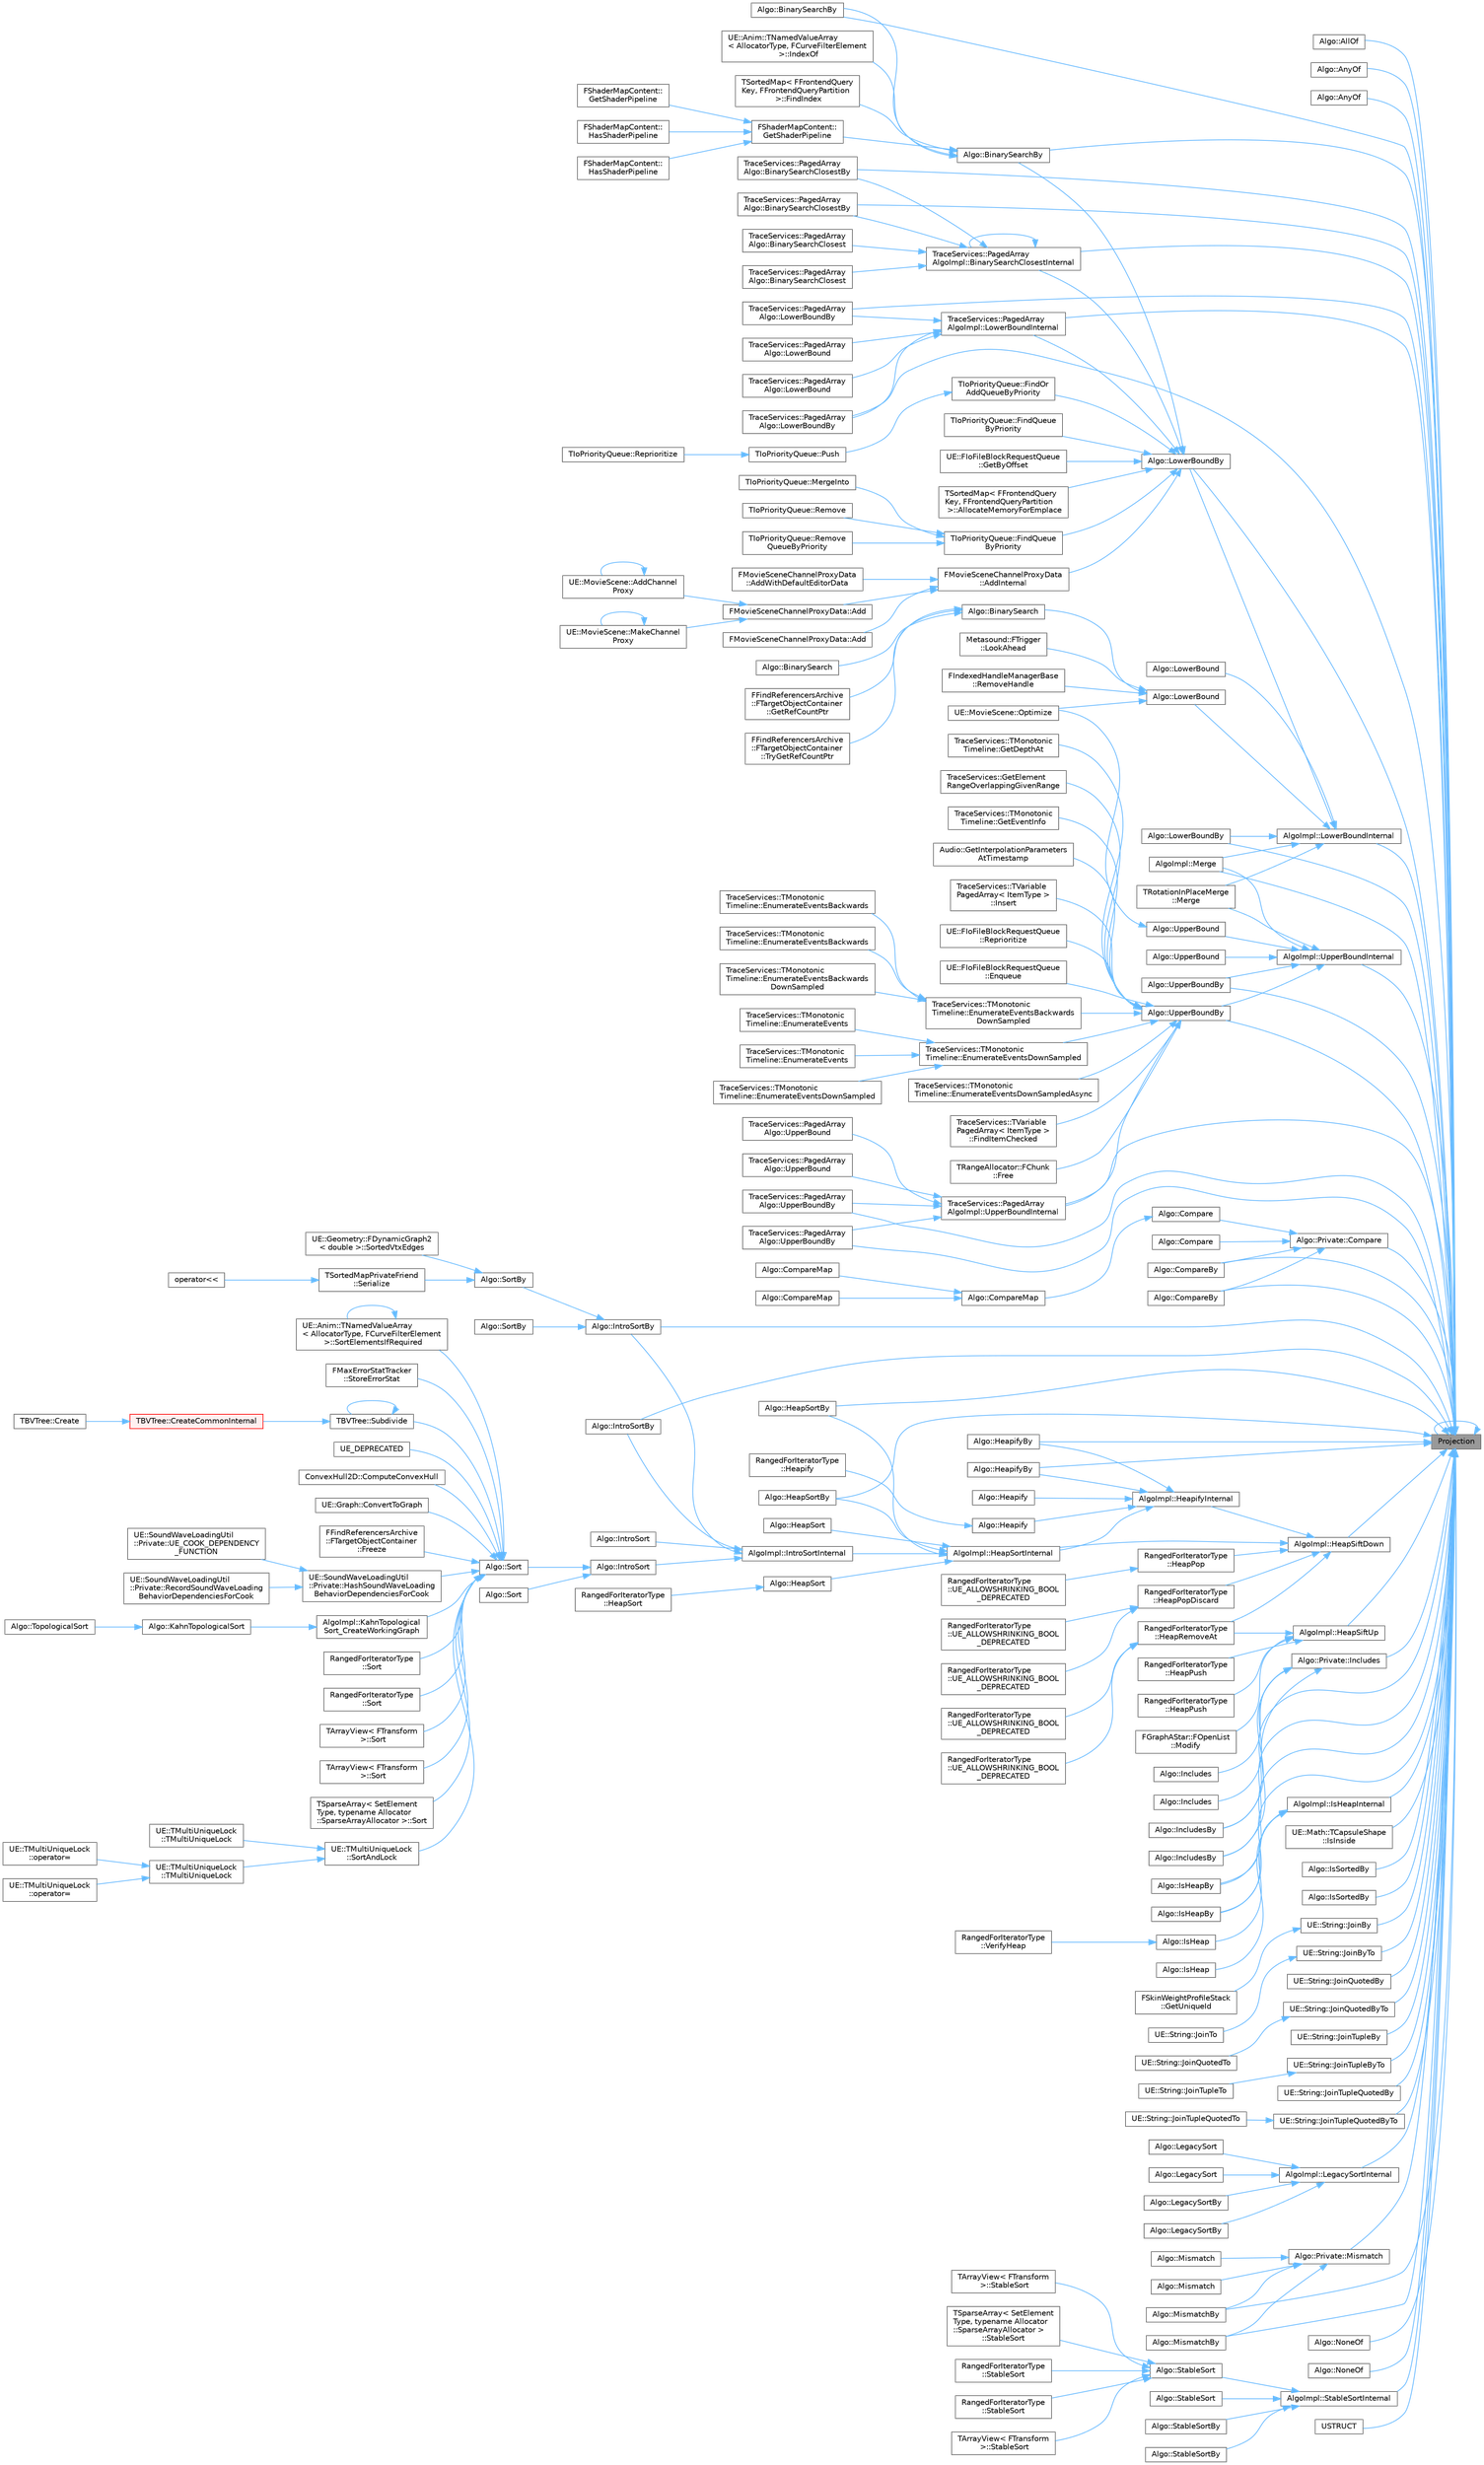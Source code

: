 digraph "Projection"
{
 // INTERACTIVE_SVG=YES
 // LATEX_PDF_SIZE
  bgcolor="transparent";
  edge [fontname=Helvetica,fontsize=10,labelfontname=Helvetica,labelfontsize=10];
  node [fontname=Helvetica,fontsize=10,shape=box,height=0.2,width=0.4];
  rankdir="RL";
  Node1 [id="Node000001",label="Projection",height=0.2,width=0.4,color="gray40", fillcolor="grey60", style="filled", fontcolor="black",tooltip="Projection() is a related function to Invoke(), in that it can be used to invoke an object with a set..."];
  Node1 -> Node2 [id="edge1_Node000001_Node000002",dir="back",color="steelblue1",style="solid",tooltip=" "];
  Node2 [id="Node000002",label="Algo::AllOf",height=0.2,width=0.4,color="grey40", fillcolor="white", style="filled",URL="$db/d33/namespaceAlgo.html#a3740aa9cfc1eaadeb16c5df07104de7a",tooltip="Checks if every projection of the elements in the range is truthy."];
  Node1 -> Node3 [id="edge2_Node000001_Node000003",dir="back",color="steelblue1",style="solid",tooltip=" "];
  Node3 [id="Node000003",label="Algo::AnyOf",height=0.2,width=0.4,color="grey40", fillcolor="white", style="filled",URL="$db/d33/namespaceAlgo.html#ab1ef67d5cd3d0dfca0aac9a162cde6b4",tooltip="Checks if any projection of the elements in the range is truthy."];
  Node1 -> Node4 [id="edge3_Node000001_Node000004",dir="back",color="steelblue1",style="solid",tooltip=" "];
  Node4 [id="Node000004",label="Algo::AnyOf",height=0.2,width=0.4,color="grey40", fillcolor="white", style="filled",URL="$db/d33/namespaceAlgo.html#afa5f25db10462ded6c23630ea031f805",tooltip="Checks if any projection of the elements in the range is truthy."];
  Node1 -> Node5 [id="edge4_Node000001_Node000005",dir="back",color="steelblue1",style="solid",tooltip=" "];
  Node5 [id="Node000005",label="Algo::BinarySearchBy",height=0.2,width=0.4,color="grey40", fillcolor="white", style="filled",URL="$db/d33/namespaceAlgo.html#aff998800975f0841eb161d75450dccb2",tooltip=" "];
  Node1 -> Node6 [id="edge5_Node000001_Node000006",dir="back",color="steelblue1",style="solid",tooltip=" "];
  Node6 [id="Node000006",label="Algo::BinarySearchBy",height=0.2,width=0.4,color="grey40", fillcolor="white", style="filled",URL="$db/d33/namespaceAlgo.html#a2b4b579a7270edb17c4deeee671ce3de",tooltip="Returns index to the first found element with projected value matching Value in a range,..."];
  Node6 -> Node5 [id="edge6_Node000006_Node000005",dir="back",color="steelblue1",style="solid",tooltip=" "];
  Node6 -> Node7 [id="edge7_Node000006_Node000007",dir="back",color="steelblue1",style="solid",tooltip=" "];
  Node7 [id="Node000007",label="TSortedMap\< FFrontendQuery\lKey, FFrontendQueryPartition\l \>::FindIndex",height=0.2,width=0.4,color="grey40", fillcolor="white", style="filled",URL="$d6/d24/classTSortedMap.html#a2e3498e8b6a6d44db3667ec0ba536e93",tooltip=" "];
  Node6 -> Node8 [id="edge8_Node000006_Node000008",dir="back",color="steelblue1",style="solid",tooltip=" "];
  Node8 [id="Node000008",label="FShaderMapContent::\lGetShaderPipeline",height=0.2,width=0.4,color="grey40", fillcolor="white", style="filled",URL="$db/df8/classFShaderMapContent.html#a1a0517e71ba6fac6d3d425fab335b0c9",tooltip=" "];
  Node8 -> Node9 [id="edge9_Node000008_Node000009",dir="back",color="steelblue1",style="solid",tooltip=" "];
  Node9 [id="Node000009",label="FShaderMapContent::\lGetShaderPipeline",height=0.2,width=0.4,color="grey40", fillcolor="white", style="filled",URL="$db/df8/classFShaderMapContent.html#a0ed2e04336da15752778a2d25fd032cf",tooltip=" "];
  Node8 -> Node10 [id="edge10_Node000008_Node000010",dir="back",color="steelblue1",style="solid",tooltip=" "];
  Node10 [id="Node000010",label="FShaderMapContent::\lHasShaderPipeline",height=0.2,width=0.4,color="grey40", fillcolor="white", style="filled",URL="$db/df8/classFShaderMapContent.html#a39a1af6146a407929e5cf3426489d6fc",tooltip=" "];
  Node8 -> Node11 [id="edge11_Node000008_Node000011",dir="back",color="steelblue1",style="solid",tooltip=" "];
  Node11 [id="Node000011",label="FShaderMapContent::\lHasShaderPipeline",height=0.2,width=0.4,color="grey40", fillcolor="white", style="filled",URL="$db/df8/classFShaderMapContent.html#a1ba8baad65fbce196e9a0efbaaed7791",tooltip=" "];
  Node6 -> Node12 [id="edge12_Node000006_Node000012",dir="back",color="steelblue1",style="solid",tooltip=" "];
  Node12 [id="Node000012",label="UE::Anim::TNamedValueArray\l\< AllocatorType, FCurveFilterElement\l \>::IndexOf",height=0.2,width=0.4,color="grey40", fillcolor="white", style="filled",URL="$d3/d27/structUE_1_1Anim_1_1TNamedValueArray.html#ac89b7fa26857d4f173108f1122c4b839",tooltip=" "];
  Node1 -> Node13 [id="edge13_Node000001_Node000013",dir="back",color="steelblue1",style="solid",tooltip=" "];
  Node13 [id="Node000013",label="TraceServices::PagedArray\lAlgo::BinarySearchClosestBy",height=0.2,width=0.4,color="grey40", fillcolor="white", style="filled",URL="$d4/dd5/namespaceTraceServices_1_1PagedArrayAlgo.html#a5fd847014f5b5c2dcac4aecadf12b703",tooltip=" "];
  Node1 -> Node14 [id="edge14_Node000001_Node000014",dir="back",color="steelblue1",style="solid",tooltip=" "];
  Node14 [id="Node000014",label="TraceServices::PagedArray\lAlgo::BinarySearchClosestBy",height=0.2,width=0.4,color="grey40", fillcolor="white", style="filled",URL="$d4/dd5/namespaceTraceServices_1_1PagedArrayAlgo.html#acf3d792ea93434cbb2c05db2bbeddac4",tooltip="Performs binary search, resulting in position of the first element with projected value closest to Va..."];
  Node1 -> Node15 [id="edge15_Node000001_Node000015",dir="back",color="steelblue1",style="solid",tooltip=" "];
  Node15 [id="Node000015",label="TraceServices::PagedArray\lAlgoImpl::BinarySearchClosestInternal",height=0.2,width=0.4,color="grey40", fillcolor="white", style="filled",URL="$da/d92/namespaceTraceServices_1_1PagedArrayAlgoImpl.html#a6e2dfa3c9b4a5dc733b434e65654e85f",tooltip="Performs binary search, resulting in position of the first element with projected value closest to Va..."];
  Node15 -> Node16 [id="edge16_Node000015_Node000016",dir="back",color="steelblue1",style="solid",tooltip=" "];
  Node16 [id="Node000016",label="TraceServices::PagedArray\lAlgo::BinarySearchClosest",height=0.2,width=0.4,color="grey40", fillcolor="white", style="filled",URL="$d4/dd5/namespaceTraceServices_1_1PagedArrayAlgo.html#a82f62f78880a77a9aaf0708c9522de6f",tooltip=" "];
  Node15 -> Node17 [id="edge17_Node000015_Node000017",dir="back",color="steelblue1",style="solid",tooltip=" "];
  Node17 [id="Node000017",label="TraceServices::PagedArray\lAlgo::BinarySearchClosest",height=0.2,width=0.4,color="grey40", fillcolor="white", style="filled",URL="$d4/dd5/namespaceTraceServices_1_1PagedArrayAlgo.html#ad27afc0e63d93ae669c37301a0484a93",tooltip="Performs binary search, resulting in position of the first element closest to Value."];
  Node15 -> Node13 [id="edge18_Node000015_Node000013",dir="back",color="steelblue1",style="solid",tooltip=" "];
  Node15 -> Node14 [id="edge19_Node000015_Node000014",dir="back",color="steelblue1",style="solid",tooltip=" "];
  Node15 -> Node15 [id="edge20_Node000015_Node000015",dir="back",color="steelblue1",style="solid",tooltip=" "];
  Node1 -> Node18 [id="edge21_Node000001_Node000018",dir="back",color="steelblue1",style="solid",tooltip=" "];
  Node18 [id="Node000018",label="Algo::Private::Compare",height=0.2,width=0.4,color="grey40", fillcolor="white", style="filled",URL="$d2/db9/namespaceAlgo_1_1Private.html#a9c294c2b9f3bf7cfc134ec82fc1f0098",tooltip=" "];
  Node18 -> Node19 [id="edge22_Node000018_Node000019",dir="back",color="steelblue1",style="solid",tooltip=" "];
  Node19 [id="Node000019",label="Algo::Compare",height=0.2,width=0.4,color="grey40", fillcolor="white", style="filled",URL="$db/d33/namespaceAlgo.html#a9b71b9ac946ddb4f82e2a53c18a50465",tooltip="Compares two contiguous containers using operator== to compare pairs of elements."];
  Node19 -> Node20 [id="edge23_Node000019_Node000020",dir="back",color="steelblue1",style="solid",tooltip=" "];
  Node20 [id="Node000020",label="Algo::CompareMap",height=0.2,width=0.4,color="grey40", fillcolor="white", style="filled",URL="$db/d33/namespaceAlgo.html#a041e6cd8a91576de58bcd53713a04649",tooltip="Compares two unique-key maps (e.g."];
  Node20 -> Node21 [id="edge24_Node000020_Node000021",dir="back",color="steelblue1",style="solid",tooltip=" "];
  Node21 [id="Node000021",label="Algo::CompareMap",height=0.2,width=0.4,color="grey40", fillcolor="white", style="filled",URL="$db/d33/namespaceAlgo.html#aeeb5ccda000523eda7201dbde20324fd",tooltip=" "];
  Node20 -> Node22 [id="edge25_Node000020_Node000022",dir="back",color="steelblue1",style="solid",tooltip=" "];
  Node22 [id="Node000022",label="Algo::CompareMap",height=0.2,width=0.4,color="grey40", fillcolor="white", style="filled",URL="$db/d33/namespaceAlgo.html#a83babe5d478139d7ad8d836e2621e420",tooltip=" "];
  Node18 -> Node23 [id="edge26_Node000018_Node000023",dir="back",color="steelblue1",style="solid",tooltip=" "];
  Node23 [id="Node000023",label="Algo::Compare",height=0.2,width=0.4,color="grey40", fillcolor="white", style="filled",URL="$db/d33/namespaceAlgo.html#aa2c335bc817369ba5650dfea490eff76",tooltip="Compares two contiguous containers using a predicate to compare pairs of elements."];
  Node18 -> Node24 [id="edge27_Node000018_Node000024",dir="back",color="steelblue1",style="solid",tooltip=" "];
  Node24 [id="Node000024",label="Algo::CompareBy",height=0.2,width=0.4,color="grey40", fillcolor="white", style="filled",URL="$db/d33/namespaceAlgo.html#a0a90c40d301f32c113200d433fcc8254",tooltip="Compares two contiguous containers using operator== to compare pairs of projected elements."];
  Node18 -> Node25 [id="edge28_Node000018_Node000025",dir="back",color="steelblue1",style="solid",tooltip=" "];
  Node25 [id="Node000025",label="Algo::CompareBy",height=0.2,width=0.4,color="grey40", fillcolor="white", style="filled",URL="$db/d33/namespaceAlgo.html#a1e2d58071486d61639cdbd71612885c3",tooltip="Compares two contiguous containers using a predicate to compare pairs of projected elements."];
  Node1 -> Node24 [id="edge29_Node000001_Node000024",dir="back",color="steelblue1",style="solid",tooltip=" "];
  Node1 -> Node25 [id="edge30_Node000001_Node000025",dir="back",color="steelblue1",style="solid",tooltip=" "];
  Node1 -> Node26 [id="edge31_Node000001_Node000026",dir="back",color="steelblue1",style="solid",tooltip=" "];
  Node26 [id="Node000026",label="Algo::HeapifyBy",height=0.2,width=0.4,color="grey40", fillcolor="white", style="filled",URL="$db/d33/namespaceAlgo.html#a506e163cff0737b48036f4bc2d1924c7",tooltip="Builds an implicit min-heap from a range of elements."];
  Node1 -> Node27 [id="edge32_Node000001_Node000027",dir="back",color="steelblue1",style="solid",tooltip=" "];
  Node27 [id="Node000027",label="Algo::HeapifyBy",height=0.2,width=0.4,color="grey40", fillcolor="white", style="filled",URL="$db/d33/namespaceAlgo.html#ae91e0afd2893984b6c72670284df689f",tooltip="Builds an implicit min-heap from a range of elements."];
  Node1 -> Node28 [id="edge33_Node000001_Node000028",dir="back",color="steelblue1",style="solid",tooltip=" "];
  Node28 [id="Node000028",label="AlgoImpl::HeapSiftDown",height=0.2,width=0.4,color="grey40", fillcolor="white", style="filled",URL="$db/d64/namespaceAlgoImpl.html#a6bf0cdc3ca5b35c9c9e7fecf1b21a172",tooltip="Fixes a possible violation of order property between node at Index and a child."];
  Node28 -> Node29 [id="edge34_Node000028_Node000029",dir="back",color="steelblue1",style="solid",tooltip=" "];
  Node29 [id="Node000029",label="AlgoImpl::HeapifyInternal",height=0.2,width=0.4,color="grey40", fillcolor="white", style="filled",URL="$db/d64/namespaceAlgoImpl.html#a960c5a72540b4f45e04d44506a84ae96",tooltip="Builds an implicit min-heap from a range of elements."];
  Node29 -> Node30 [id="edge35_Node000029_Node000030",dir="back",color="steelblue1",style="solid",tooltip=" "];
  Node30 [id="Node000030",label="Algo::Heapify",height=0.2,width=0.4,color="grey40", fillcolor="white", style="filled",URL="$db/d33/namespaceAlgo.html#ae36a2a6279004dadecf90d9ba54b8f7e",tooltip="Builds an implicit min-heap from a range of elements."];
  Node30 -> Node31 [id="edge36_Node000030_Node000031",dir="back",color="steelblue1",style="solid",tooltip=" "];
  Node31 [id="Node000031",label="RangedForIteratorType\l::Heapify",height=0.2,width=0.4,color="grey40", fillcolor="white", style="filled",URL="$d4/d52/classTArray.html#a54e40f52e939bef6cd3a70395ea2e9de",tooltip=" "];
  Node29 -> Node32 [id="edge37_Node000029_Node000032",dir="back",color="steelblue1",style="solid",tooltip=" "];
  Node32 [id="Node000032",label="Algo::Heapify",height=0.2,width=0.4,color="grey40", fillcolor="white", style="filled",URL="$db/d33/namespaceAlgo.html#a12e4bc0db9264afdbec89629adceac4d",tooltip="Builds an implicit min-heap from a range of elements."];
  Node29 -> Node26 [id="edge38_Node000029_Node000026",dir="back",color="steelblue1",style="solid",tooltip=" "];
  Node29 -> Node27 [id="edge39_Node000029_Node000027",dir="back",color="steelblue1",style="solid",tooltip=" "];
  Node29 -> Node33 [id="edge40_Node000029_Node000033",dir="back",color="steelblue1",style="solid",tooltip=" "];
  Node33 [id="Node000033",label="AlgoImpl::HeapSortInternal",height=0.2,width=0.4,color="grey40", fillcolor="white", style="filled",URL="$db/d64/namespaceAlgoImpl.html#a1d24992f3a40bf59b873d3bdc393f000",tooltip="Performs heap sort on the elements."];
  Node33 -> Node34 [id="edge41_Node000033_Node000034",dir="back",color="steelblue1",style="solid",tooltip=" "];
  Node34 [id="Node000034",label="Algo::HeapSort",height=0.2,width=0.4,color="grey40", fillcolor="white", style="filled",URL="$db/d33/namespaceAlgo.html#a812cfba6dcf3abb5300f139a6233fb79",tooltip="Performs heap sort on the elements."];
  Node34 -> Node35 [id="edge42_Node000034_Node000035",dir="back",color="steelblue1",style="solid",tooltip=" "];
  Node35 [id="Node000035",label="RangedForIteratorType\l::HeapSort",height=0.2,width=0.4,color="grey40", fillcolor="white", style="filled",URL="$d4/d52/classTArray.html#a1c479ea359f4e52294cf1cde97e7ab4d",tooltip=" "];
  Node33 -> Node36 [id="edge43_Node000033_Node000036",dir="back",color="steelblue1",style="solid",tooltip=" "];
  Node36 [id="Node000036",label="Algo::HeapSort",height=0.2,width=0.4,color="grey40", fillcolor="white", style="filled",URL="$db/d33/namespaceAlgo.html#a947e8c99f2211237ac006d5d1e623f09",tooltip="Performs heap sort on the elements."];
  Node33 -> Node37 [id="edge44_Node000033_Node000037",dir="back",color="steelblue1",style="solid",tooltip=" "];
  Node37 [id="Node000037",label="Algo::HeapSortBy",height=0.2,width=0.4,color="grey40", fillcolor="white", style="filled",URL="$db/d33/namespaceAlgo.html#ad893d3493a7f62365a1d08ba0acc166a",tooltip="Performs heap sort on the elements."];
  Node33 -> Node38 [id="edge45_Node000033_Node000038",dir="back",color="steelblue1",style="solid",tooltip=" "];
  Node38 [id="Node000038",label="Algo::HeapSortBy",height=0.2,width=0.4,color="grey40", fillcolor="white", style="filled",URL="$db/d33/namespaceAlgo.html#aa88244e0724e0d905b277312ca0f325e",tooltip="Performs heap sort on the elements."];
  Node33 -> Node39 [id="edge46_Node000033_Node000039",dir="back",color="steelblue1",style="solid",tooltip=" "];
  Node39 [id="Node000039",label="AlgoImpl::IntroSortInternal",height=0.2,width=0.4,color="grey40", fillcolor="white", style="filled",URL="$db/d64/namespaceAlgoImpl.html#a37a7c4165e1e25bf8c45acab3742c8a8",tooltip="Implementation of an introspective sort."];
  Node39 -> Node40 [id="edge47_Node000039_Node000040",dir="back",color="steelblue1",style="solid",tooltip=" "];
  Node40 [id="Node000040",label="Algo::IntroSort",height=0.2,width=0.4,color="grey40", fillcolor="white", style="filled",URL="$db/d33/namespaceAlgo.html#a27aaa838c8983478b9802e6c6f85c6f4",tooltip="Sort a range of elements using its operator<."];
  Node40 -> Node41 [id="edge48_Node000040_Node000041",dir="back",color="steelblue1",style="solid",tooltip=" "];
  Node41 [id="Node000041",label="Algo::Sort",height=0.2,width=0.4,color="grey40", fillcolor="white", style="filled",URL="$db/d33/namespaceAlgo.html#aef29409be7f7cb7add90663611cf2f68",tooltip="Sort a range of elements using its operator<."];
  Node41 -> Node42 [id="edge49_Node000041_Node000042",dir="back",color="steelblue1",style="solid",tooltip=" "];
  Node42 [id="Node000042",label="ConvexHull2D::ComputeConvexHull",height=0.2,width=0.4,color="grey40", fillcolor="white", style="filled",URL="$dd/db6/namespaceConvexHull2D.html#aed85326e8a05829519f96add67839eba",tooltip="Andrew's monotone chain convex hull algorithm for 2-dimensional points."];
  Node41 -> Node43 [id="edge50_Node000041_Node000043",dir="back",color="steelblue1",style="solid",tooltip=" "];
  Node43 [id="Node000043",label="UE::Graph::ConvertToGraph",height=0.2,width=0.4,color="grey40", fillcolor="white", style="filled",URL="$d3/d33/namespaceUE_1_1Graph.html#aa5c899f112dccf29af8f5200170f4661",tooltip="Convert an array of Keys and a function that returns the directed edges from each Key into the Normal..."];
  Node41 -> Node44 [id="edge51_Node000041_Node000044",dir="back",color="steelblue1",style="solid",tooltip=" "];
  Node44 [id="Node000044",label="FFindReferencersArchive\l::FTargetObjectContainer\l::Freeze",height=0.2,width=0.4,color="grey40", fillcolor="white", style="filled",URL="$d8/d28/classFFindReferencersArchive_1_1FTargetObjectContainer.html#a72dd2214a6bc95f1b7a8c06bf891bf3f",tooltip=" "];
  Node41 -> Node45 [id="edge52_Node000041_Node000045",dir="back",color="steelblue1",style="solid",tooltip=" "];
  Node45 [id="Node000045",label="UE::SoundWaveLoadingUtil\l::Private::HashSoundWaveLoading\lBehaviorDependenciesForCook",height=0.2,width=0.4,color="grey40", fillcolor="white", style="filled",URL="$da/da2/namespaceUE_1_1SoundWaveLoadingUtil_1_1Private.html#a9d028c821f1c4f8fe3781ebf8d17afa8",tooltip=" "];
  Node45 -> Node46 [id="edge53_Node000045_Node000046",dir="back",color="steelblue1",style="solid",tooltip=" "];
  Node46 [id="Node000046",label="UE::SoundWaveLoadingUtil\l::Private::RecordSoundWaveLoading\lBehaviorDependenciesForCook",height=0.2,width=0.4,color="grey40", fillcolor="white", style="filled",URL="$da/da2/namespaceUE_1_1SoundWaveLoadingUtil_1_1Private.html#ae752a0d35e2f98daa5e5a04d289548ba",tooltip=" "];
  Node45 -> Node47 [id="edge54_Node000045_Node000047",dir="back",color="steelblue1",style="solid",tooltip=" "];
  Node47 [id="Node000047",label="UE::SoundWaveLoadingUtil\l::Private::UE_COOK_DEPENDENCY\l_FUNCTION",height=0.2,width=0.4,color="grey40", fillcolor="white", style="filled",URL="$da/da2/namespaceUE_1_1SoundWaveLoadingUtil_1_1Private.html#a938df6d627f1126b6e4076e86da80a26",tooltip=" "];
  Node41 -> Node48 [id="edge55_Node000041_Node000048",dir="back",color="steelblue1",style="solid",tooltip=" "];
  Node48 [id="Node000048",label="AlgoImpl::KahnTopological\lSort_CreateWorkingGraph",height=0.2,width=0.4,color="grey40", fillcolor="white", style="filled",URL="$db/d64/namespaceAlgoImpl.html#a834c07ecadcd8dd1c1dbe4be6a5cbeff",tooltip="Convert UniqueRange and GetElementDependencies into handles, dependency count, dependencies,..."];
  Node48 -> Node49 [id="edge56_Node000048_Node000049",dir="back",color="steelblue1",style="solid",tooltip=" "];
  Node49 [id="Node000049",label="Algo::KahnTopologicalSort",height=0.2,width=0.4,color="grey40", fillcolor="white", style="filled",URL="$db/d33/namespaceAlgo.html#a231003554c827f132ff7e767bf161b4d",tooltip="Public entrypoint."];
  Node49 -> Node50 [id="edge57_Node000049_Node000050",dir="back",color="steelblue1",style="solid",tooltip=" "];
  Node50 [id="Node000050",label="Algo::TopologicalSort",height=0.2,width=0.4,color="grey40", fillcolor="white", style="filled",URL="$db/d33/namespaceAlgo.html#a019f59012ba87e9c255a73934d81f33b",tooltip="Sorts the given range in leaf to root order: For every pair of elements (A,B) where SortedIndex(A) < ..."];
  Node41 -> Node51 [id="edge58_Node000041_Node000051",dir="back",color="steelblue1",style="solid",tooltip=" "];
  Node51 [id="Node000051",label="RangedForIteratorType\l::Sort",height=0.2,width=0.4,color="grey40", fillcolor="white", style="filled",URL="$d4/d52/classTArray.html#aed8d14d0ca896ffad80ddf8868c73c60",tooltip=" "];
  Node41 -> Node52 [id="edge59_Node000041_Node000052",dir="back",color="steelblue1",style="solid",tooltip=" "];
  Node52 [id="Node000052",label="RangedForIteratorType\l::Sort",height=0.2,width=0.4,color="grey40", fillcolor="white", style="filled",URL="$d4/d52/classTArray.html#a1bbb87f8b1e2ba5b1e501ad76e883020",tooltip=" "];
  Node41 -> Node53 [id="edge60_Node000041_Node000053",dir="back",color="steelblue1",style="solid",tooltip=" "];
  Node53 [id="Node000053",label="TArrayView\< FTransform\l \>::Sort",height=0.2,width=0.4,color="grey40", fillcolor="white", style="filled",URL="$db/d13/classTArrayView.html#a2eb4f0ed97fc9dfef7f6baec015dd708",tooltip=" "];
  Node41 -> Node54 [id="edge61_Node000041_Node000054",dir="back",color="steelblue1",style="solid",tooltip=" "];
  Node54 [id="Node000054",label="TArrayView\< FTransform\l \>::Sort",height=0.2,width=0.4,color="grey40", fillcolor="white", style="filled",URL="$db/d13/classTArrayView.html#a28784b8f492fbd81407a4aac12c199a8",tooltip=" "];
  Node41 -> Node55 [id="edge62_Node000041_Node000055",dir="back",color="steelblue1",style="solid",tooltip=" "];
  Node55 [id="Node000055",label="TSparseArray\< SetElement\lType, typename Allocator\l::SparseArrayAllocator \>::Sort",height=0.2,width=0.4,color="grey40", fillcolor="white", style="filled",URL="$d0/db8/classTSparseArray.html#ad1a79d518a5d3700fa53158c60cb851a",tooltip=" "];
  Node41 -> Node56 [id="edge63_Node000041_Node000056",dir="back",color="steelblue1",style="solid",tooltip=" "];
  Node56 [id="Node000056",label="UE::TMultiUniqueLock\l::SortAndLock",height=0.2,width=0.4,color="grey40", fillcolor="white", style="filled",URL="$dc/dbe/classUE_1_1TMultiUniqueLock.html#abad2b1e8236411bdd82489bfe5377753",tooltip=" "];
  Node56 -> Node57 [id="edge64_Node000056_Node000057",dir="back",color="steelblue1",style="solid",tooltip=" "];
  Node57 [id="Node000057",label="UE::TMultiUniqueLock\l::TMultiUniqueLock",height=0.2,width=0.4,color="grey40", fillcolor="white", style="filled",URL="$dc/dbe/classUE_1_1TMultiUniqueLock.html#a7f69f21b9bdd07dce849124185f2cf9d",tooltip=" "];
  Node57 -> Node58 [id="edge65_Node000057_Node000058",dir="back",color="steelblue1",style="solid",tooltip=" "];
  Node58 [id="Node000058",label="UE::TMultiUniqueLock\l::operator=",height=0.2,width=0.4,color="grey40", fillcolor="white", style="filled",URL="$dc/dbe/classUE_1_1TMultiUniqueLock.html#a04e55afe681b6c86ba4ccc20f7a05857",tooltip=" "];
  Node57 -> Node59 [id="edge66_Node000057_Node000059",dir="back",color="steelblue1",style="solid",tooltip=" "];
  Node59 [id="Node000059",label="UE::TMultiUniqueLock\l::operator=",height=0.2,width=0.4,color="grey40", fillcolor="white", style="filled",URL="$dc/dbe/classUE_1_1TMultiUniqueLock.html#ae1e6e76a18133f76b2f472ef48ac0066",tooltip=" "];
  Node56 -> Node60 [id="edge67_Node000056_Node000060",dir="back",color="steelblue1",style="solid",tooltip=" "];
  Node60 [id="Node000060",label="UE::TMultiUniqueLock\l::TMultiUniqueLock",height=0.2,width=0.4,color="grey40", fillcolor="white", style="filled",URL="$dc/dbe/classUE_1_1TMultiUniqueLock.html#a2f178746d6045230367cbfbb6893c130",tooltip=" "];
  Node41 -> Node61 [id="edge68_Node000041_Node000061",dir="back",color="steelblue1",style="solid",tooltip=" "];
  Node61 [id="Node000061",label="UE::Anim::TNamedValueArray\l\< AllocatorType, FCurveFilterElement\l \>::SortElementsIfRequired",height=0.2,width=0.4,color="grey40", fillcolor="white", style="filled",URL="$d3/d27/structUE_1_1Anim_1_1TNamedValueArray.html#a57a929da9061cffa1a60ecf1d8e05b28",tooltip=" "];
  Node61 -> Node61 [id="edge69_Node000061_Node000061",dir="back",color="steelblue1",style="solid",tooltip=" "];
  Node41 -> Node62 [id="edge70_Node000041_Node000062",dir="back",color="steelblue1",style="solid",tooltip=" "];
  Node62 [id="Node000062",label="FMaxErrorStatTracker\l::StoreErrorStat",height=0.2,width=0.4,color="grey40", fillcolor="white", style="filled",URL="$d7/dbe/structFMaxErrorStatTracker.html#a56efab2704dece897dd8e5238c49a73f",tooltip=" "];
  Node41 -> Node63 [id="edge71_Node000041_Node000063",dir="back",color="steelblue1",style="solid",tooltip=" "];
  Node63 [id="Node000063",label="TBVTree::Subdivide",height=0.2,width=0.4,color="grey40", fillcolor="white", style="filled",URL="$d2/d49/structTBVTree.html#a4188e34a89709e1bc318118442fd7026",tooltip=" "];
  Node63 -> Node64 [id="edge72_Node000063_Node000064",dir="back",color="steelblue1",style="solid",tooltip=" "];
  Node64 [id="Node000064",label="TBVTree::CreateCommonInternal",height=0.2,width=0.4,color="red", fillcolor="#FFF0F0", style="filled",URL="$d2/d49/structTBVTree.html#acb4c498c762cb58d3308d6f495a8f334",tooltip=" "];
  Node64 -> Node65 [id="edge73_Node000064_Node000065",dir="back",color="steelblue1",style="solid",tooltip=" "];
  Node65 [id="Node000065",label="TBVTree::Create",height=0.2,width=0.4,color="grey40", fillcolor="white", style="filled",URL="$d2/d49/structTBVTree.html#a6ea7a7761af9077151ef8e708d941b62",tooltip=" "];
  Node63 -> Node63 [id="edge74_Node000063_Node000063",dir="back",color="steelblue1",style="solid",tooltip=" "];
  Node41 -> Node68 [id="edge75_Node000041_Node000068",dir="back",color="steelblue1",style="solid",tooltip=" "];
  Node68 [id="Node000068",label="UE_DEPRECATED",height=0.2,width=0.4,color="grey40", fillcolor="white", style="filled",URL="$d3/d9e/Sorting_8h.html#a624f76a5a3b4980953e4d758f9248aee",tooltip="Sort elements."];
  Node40 -> Node69 [id="edge76_Node000040_Node000069",dir="back",color="steelblue1",style="solid",tooltip=" "];
  Node69 [id="Node000069",label="Algo::Sort",height=0.2,width=0.4,color="grey40", fillcolor="white", style="filled",URL="$db/d33/namespaceAlgo.html#ac088e59b7e2296961551985f09807513",tooltip="Sort a range of elements using a user-defined predicate class."];
  Node39 -> Node70 [id="edge77_Node000039_Node000070",dir="back",color="steelblue1",style="solid",tooltip=" "];
  Node70 [id="Node000070",label="Algo::IntroSort",height=0.2,width=0.4,color="grey40", fillcolor="white", style="filled",URL="$db/d33/namespaceAlgo.html#a905db3a41872ae98ec813cb819a3a210",tooltip="Sort a range of elements using a user-defined predicate class."];
  Node39 -> Node71 [id="edge78_Node000039_Node000071",dir="back",color="steelblue1",style="solid",tooltip=" "];
  Node71 [id="Node000071",label="Algo::IntroSortBy",height=0.2,width=0.4,color="grey40", fillcolor="white", style="filled",URL="$db/d33/namespaceAlgo.html#a6eeb11f313797fe5245bd326870c9a36",tooltip="Sort a range of elements by a projection using the projection's operator<."];
  Node71 -> Node72 [id="edge79_Node000071_Node000072",dir="back",color="steelblue1",style="solid",tooltip=" "];
  Node72 [id="Node000072",label="Algo::SortBy",height=0.2,width=0.4,color="grey40", fillcolor="white", style="filled",URL="$db/d33/namespaceAlgo.html#a256983d40294c604016fbadac91b82ab",tooltip="Sort a range of elements by a projection using the projection's operator<."];
  Node72 -> Node73 [id="edge80_Node000072_Node000073",dir="back",color="steelblue1",style="solid",tooltip=" "];
  Node73 [id="Node000073",label="TSortedMapPrivateFriend\l::Serialize",height=0.2,width=0.4,color="grey40", fillcolor="white", style="filled",URL="$d8/d4d/structTSortedMapPrivateFriend.html#a31f0a6ec6d4a5ab9c1aafae0220240a8",tooltip=" "];
  Node73 -> Node74 [id="edge81_Node000073_Node000074",dir="back",color="steelblue1",style="solid",tooltip=" "];
  Node74 [id="Node000074",label="operator\<\<",height=0.2,width=0.4,color="grey40", fillcolor="white", style="filled",URL="$d1/dcf/SortedMap_8h.html#abf83c4697b8a089694b3660f7d22878b",tooltip="Serializer."];
  Node72 -> Node75 [id="edge82_Node000072_Node000075",dir="back",color="steelblue1",style="solid",tooltip=" "];
  Node75 [id="Node000075",label="UE::Geometry::FDynamicGraph2\l\< double \>::SortedVtxEdges",height=0.2,width=0.4,color="grey40", fillcolor="white", style="filled",URL="$d5/d56/classUE_1_1Geometry_1_1FDynamicGraph2.html#a78159b11e66780b0be00136e93e13ba8",tooltip=" "];
  Node71 -> Node76 [id="edge83_Node000071_Node000076",dir="back",color="steelblue1",style="solid",tooltip=" "];
  Node76 [id="Node000076",label="Algo::SortBy",height=0.2,width=0.4,color="grey40", fillcolor="white", style="filled",URL="$db/d33/namespaceAlgo.html#a81596e13d3da2a71e94078a9f9202d44",tooltip="Sort a range of elements by a projection using a user-defined predicate class."];
  Node39 -> Node77 [id="edge84_Node000039_Node000077",dir="back",color="steelblue1",style="solid",tooltip=" "];
  Node77 [id="Node000077",label="Algo::IntroSortBy",height=0.2,width=0.4,color="grey40", fillcolor="white", style="filled",URL="$db/d33/namespaceAlgo.html#ac84f85fbf92e684cef727fea89e31f51",tooltip="Sort a range of elements by a projection using a user-defined predicate class."];
  Node28 -> Node78 [id="edge85_Node000028_Node000078",dir="back",color="steelblue1",style="solid",tooltip=" "];
  Node78 [id="Node000078",label="RangedForIteratorType\l::HeapPop",height=0.2,width=0.4,color="grey40", fillcolor="white", style="filled",URL="$d4/d52/classTArray.html#ac828ae3bc655caef45879d58f1ebd58d",tooltip=" "];
  Node78 -> Node79 [id="edge86_Node000078_Node000079",dir="back",color="steelblue1",style="solid",tooltip=" "];
  Node79 [id="Node000079",label="RangedForIteratorType\l::UE_ALLOWSHRINKING_BOOL\l_DEPRECATED",height=0.2,width=0.4,color="grey40", fillcolor="white", style="filled",URL="$d4/d52/classTArray.html#a62426c2ada239deffcd5a42b3843c6a2",tooltip=" "];
  Node28 -> Node80 [id="edge87_Node000028_Node000080",dir="back",color="steelblue1",style="solid",tooltip=" "];
  Node80 [id="Node000080",label="RangedForIteratorType\l::HeapPopDiscard",height=0.2,width=0.4,color="grey40", fillcolor="white", style="filled",URL="$d4/d52/classTArray.html#a251e23a7df42ba6a15bef79ddaa37188",tooltip=" "];
  Node80 -> Node81 [id="edge88_Node000080_Node000081",dir="back",color="steelblue1",style="solid",tooltip=" "];
  Node81 [id="Node000081",label="RangedForIteratorType\l::UE_ALLOWSHRINKING_BOOL\l_DEPRECATED",height=0.2,width=0.4,color="grey40", fillcolor="white", style="filled",URL="$d4/d52/classTArray.html#a7391958092698a7b687aa21ee077c936",tooltip=" "];
  Node80 -> Node82 [id="edge89_Node000080_Node000082",dir="back",color="steelblue1",style="solid",tooltip=" "];
  Node82 [id="Node000082",label="RangedForIteratorType\l::UE_ALLOWSHRINKING_BOOL\l_DEPRECATED",height=0.2,width=0.4,color="grey40", fillcolor="white", style="filled",URL="$d4/d52/classTArray.html#a1a7f1e82f7fab8948c7653e1bf9ae7ec",tooltip=" "];
  Node28 -> Node83 [id="edge90_Node000028_Node000083",dir="back",color="steelblue1",style="solid",tooltip=" "];
  Node83 [id="Node000083",label="RangedForIteratorType\l::HeapRemoveAt",height=0.2,width=0.4,color="grey40", fillcolor="white", style="filled",URL="$d4/d52/classTArray.html#a03241fc1629fc60c80c6ad90c5e267a3",tooltip=" "];
  Node83 -> Node84 [id="edge91_Node000083_Node000084",dir="back",color="steelblue1",style="solid",tooltip=" "];
  Node84 [id="Node000084",label="RangedForIteratorType\l::UE_ALLOWSHRINKING_BOOL\l_DEPRECATED",height=0.2,width=0.4,color="grey40", fillcolor="white", style="filled",URL="$d4/d52/classTArray.html#a22aa2e0d90899227ad10c02cd0ed0750",tooltip=" "];
  Node83 -> Node85 [id="edge92_Node000083_Node000085",dir="back",color="steelblue1",style="solid",tooltip=" "];
  Node85 [id="Node000085",label="RangedForIteratorType\l::UE_ALLOWSHRINKING_BOOL\l_DEPRECATED",height=0.2,width=0.4,color="grey40", fillcolor="white", style="filled",URL="$d4/d52/classTArray.html#a0e534c5095569eb85590509e22cfb82e",tooltip=" "];
  Node28 -> Node33 [id="edge93_Node000028_Node000033",dir="back",color="steelblue1",style="solid",tooltip=" "];
  Node1 -> Node86 [id="edge94_Node000001_Node000086",dir="back",color="steelblue1",style="solid",tooltip=" "];
  Node86 [id="Node000086",label="AlgoImpl::HeapSiftUp",height=0.2,width=0.4,color="grey40", fillcolor="white", style="filled",URL="$db/d64/namespaceAlgoImpl.html#a7c49c6f68b45985f484a9676738e3647",tooltip="Fixes a possible violation of order property between node at NodeIndex and a parent."];
  Node86 -> Node87 [id="edge95_Node000086_Node000087",dir="back",color="steelblue1",style="solid",tooltip=" "];
  Node87 [id="Node000087",label="RangedForIteratorType\l::HeapPush",height=0.2,width=0.4,color="grey40", fillcolor="white", style="filled",URL="$d4/d52/classTArray.html#aed743021035b4e34ea80b157c1478fb7",tooltip=" "];
  Node86 -> Node88 [id="edge96_Node000086_Node000088",dir="back",color="steelblue1",style="solid",tooltip=" "];
  Node88 [id="Node000088",label="RangedForIteratorType\l::HeapPush",height=0.2,width=0.4,color="grey40", fillcolor="white", style="filled",URL="$d4/d52/classTArray.html#a3680e1b85734fb4c979dba8c01c24fd8",tooltip=" "];
  Node86 -> Node83 [id="edge97_Node000086_Node000083",dir="back",color="steelblue1",style="solid",tooltip=" "];
  Node86 -> Node89 [id="edge98_Node000086_Node000089",dir="back",color="steelblue1",style="solid",tooltip=" "];
  Node89 [id="Node000089",label="FGraphAStar::FOpenList\l::Modify",height=0.2,width=0.4,color="grey40", fillcolor="white", style="filled",URL="$d0/dfc/structFGraphAStar_1_1FOpenList.html#ad4d6f922c897c2eeffdfb77227590af6",tooltip=" "];
  Node1 -> Node37 [id="edge99_Node000001_Node000037",dir="back",color="steelblue1",style="solid",tooltip=" "];
  Node1 -> Node38 [id="edge100_Node000001_Node000038",dir="back",color="steelblue1",style="solid",tooltip=" "];
  Node1 -> Node90 [id="edge101_Node000001_Node000090",dir="back",color="steelblue1",style="solid",tooltip=" "];
  Node90 [id="Node000090",label="Algo::Private::Includes",height=0.2,width=0.4,color="grey40", fillcolor="white", style="filled",URL="$d2/db9/namespaceAlgo_1_1Private.html#a2d3105ebe12902df6b6ac2bd05f409d0",tooltip=" "];
  Node90 -> Node91 [id="edge102_Node000090_Node000091",dir="back",color="steelblue1",style="solid",tooltip=" "];
  Node91 [id="Node000091",label="Algo::Includes",height=0.2,width=0.4,color="grey40", fillcolor="white", style="filled",URL="$db/d33/namespaceAlgo.html#adeb7560fb2406bbc2ea3ec796ff9e689",tooltip="Checks if one sorted contiguous container is a subsequence of another sorted contiguous container by ..."];
  Node90 -> Node92 [id="edge103_Node000090_Node000092",dir="back",color="steelblue1",style="solid",tooltip=" "];
  Node92 [id="Node000092",label="Algo::Includes",height=0.2,width=0.4,color="grey40", fillcolor="white", style="filled",URL="$db/d33/namespaceAlgo.html#a51d63ff8a3b3cfcb80ff592d46443181",tooltip="Checks if one sorted contiguous container is a subsequence of another sorted contiguous container by ..."];
  Node90 -> Node93 [id="edge104_Node000090_Node000093",dir="back",color="steelblue1",style="solid",tooltip=" "];
  Node93 [id="Node000093",label="Algo::IncludesBy",height=0.2,width=0.4,color="grey40", fillcolor="white", style="filled",URL="$db/d33/namespaceAlgo.html#a9651a46803afd06e163b3143004276e6",tooltip="Checks if one sorted contiguous container is a subsequence of another sorted contiguous container by ..."];
  Node90 -> Node94 [id="edge105_Node000090_Node000094",dir="back",color="steelblue1",style="solid",tooltip=" "];
  Node94 [id="Node000094",label="Algo::IncludesBy",height=0.2,width=0.4,color="grey40", fillcolor="white", style="filled",URL="$db/d33/namespaceAlgo.html#a7a7fe293f8f519993077355b06b02e25",tooltip="Checks if one sorted contiguous container is a subsequence of another sorted contiguous container by ..."];
  Node1 -> Node93 [id="edge106_Node000001_Node000093",dir="back",color="steelblue1",style="solid",tooltip=" "];
  Node1 -> Node94 [id="edge107_Node000001_Node000094",dir="back",color="steelblue1",style="solid",tooltip=" "];
  Node1 -> Node71 [id="edge108_Node000001_Node000071",dir="back",color="steelblue1",style="solid",tooltip=" "];
  Node1 -> Node77 [id="edge109_Node000001_Node000077",dir="back",color="steelblue1",style="solid",tooltip=" "];
  Node1 -> Node95 [id="edge110_Node000001_Node000095",dir="back",color="steelblue1",style="solid",tooltip=" "];
  Node95 [id="Node000095",label="Algo::IsHeapBy",height=0.2,width=0.4,color="grey40", fillcolor="white", style="filled",URL="$db/d33/namespaceAlgo.html#a6277a0e3694e1f3cb1e9ba06bc84e7af",tooltip="Verifies that the range is a min-heap (parent <= child)."];
  Node1 -> Node96 [id="edge111_Node000001_Node000096",dir="back",color="steelblue1",style="solid",tooltip=" "];
  Node96 [id="Node000096",label="Algo::IsHeapBy",height=0.2,width=0.4,color="grey40", fillcolor="white", style="filled",URL="$db/d33/namespaceAlgo.html#a08cb1e67e65fdf1aaae69f104509b44e",tooltip="Verifies that the range is a min-heap (parent <= child)"];
  Node1 -> Node97 [id="edge112_Node000001_Node000097",dir="back",color="steelblue1",style="solid",tooltip=" "];
  Node97 [id="Node000097",label="AlgoImpl::IsHeapInternal",height=0.2,width=0.4,color="grey40", fillcolor="white", style="filled",URL="$db/d64/namespaceAlgoImpl.html#a1bca6a09eee0eaf2539109863287852f",tooltip="Verifies that the range is a min-heap (parent <= child) This is the internal function used by IsHeap ..."];
  Node97 -> Node98 [id="edge113_Node000097_Node000098",dir="back",color="steelblue1",style="solid",tooltip=" "];
  Node98 [id="Node000098",label="Algo::IsHeap",height=0.2,width=0.4,color="grey40", fillcolor="white", style="filled",URL="$db/d33/namespaceAlgo.html#a13bf91408fe77cd41c942fe21e8ff23a",tooltip="Verifies that the range is a min-heap (parent <= child)."];
  Node98 -> Node99 [id="edge114_Node000098_Node000099",dir="back",color="steelblue1",style="solid",tooltip=" "];
  Node99 [id="Node000099",label="RangedForIteratorType\l::VerifyHeap",height=0.2,width=0.4,color="grey40", fillcolor="white", style="filled",URL="$d4/d52/classTArray.html#a283b2250ae1105a3872221f46aad8d05",tooltip=" "];
  Node97 -> Node100 [id="edge115_Node000097_Node000100",dir="back",color="steelblue1",style="solid",tooltip=" "];
  Node100 [id="Node000100",label="Algo::IsHeap",height=0.2,width=0.4,color="grey40", fillcolor="white", style="filled",URL="$db/d33/namespaceAlgo.html#afbe609176a9342d379c86044a4bfcb86",tooltip="Verifies that the range is a min-heap (parent <= child)"];
  Node97 -> Node95 [id="edge116_Node000097_Node000095",dir="back",color="steelblue1",style="solid",tooltip=" "];
  Node97 -> Node96 [id="edge117_Node000097_Node000096",dir="back",color="steelblue1",style="solid",tooltip=" "];
  Node1 -> Node101 [id="edge118_Node000001_Node000101",dir="back",color="steelblue1",style="solid",tooltip=" "];
  Node101 [id="Node000101",label="UE::Math::TCapsuleShape\l::IsInside",height=0.2,width=0.4,color="grey40", fillcolor="white", style="filled",URL="$d3/d83/structUE_1_1Math_1_1TCapsuleShape.html#a6fbbe5ba2a98d1d035f67e1ae0e442fa",tooltip=" "];
  Node1 -> Node102 [id="edge119_Node000001_Node000102",dir="back",color="steelblue1",style="solid",tooltip=" "];
  Node102 [id="Node000102",label="Algo::IsSortedBy",height=0.2,width=0.4,color="grey40", fillcolor="white", style="filled",URL="$db/d33/namespaceAlgo.html#a8cc7165da99dcf12c1f98da3cd4d46a7",tooltip="Tests if a range is sorted by a projection of the element type, using the projection's operator<."];
  Node1 -> Node103 [id="edge120_Node000001_Node000103",dir="back",color="steelblue1",style="solid",tooltip=" "];
  Node103 [id="Node000103",label="Algo::IsSortedBy",height=0.2,width=0.4,color="grey40", fillcolor="white", style="filled",URL="$db/d33/namespaceAlgo.html#a5454fe60d697b7c9540cc2f9fd4819b9",tooltip="Tests if a range is sorted by a projection of the element type, using a user-defined predicate on the..."];
  Node1 -> Node104 [id="edge121_Node000001_Node000104",dir="back",color="steelblue1",style="solid",tooltip=" "];
  Node104 [id="Node000104",label="UE::String::JoinBy",height=0.2,width=0.4,color="grey40", fillcolor="white", style="filled",URL="$d9/d2e/namespaceUE_1_1String.html#a44d9d715efd4eb4518e008c464321482",tooltip="Create an object that can be appended to a string builder to append every element of the range to the..."];
  Node104 -> Node105 [id="edge122_Node000104_Node000105",dir="back",color="steelblue1",style="solid",tooltip=" "];
  Node105 [id="Node000105",label="FSkinWeightProfileStack\l::GetUniqueId",height=0.2,width=0.4,color="grey40", fillcolor="white", style="filled",URL="$d8/d9c/structFSkinWeightProfileStack.html#a2a98c50112b958e973c0f6a54fd7b52b",tooltip=" "];
  Node1 -> Node106 [id="edge123_Node000001_Node000106",dir="back",color="steelblue1",style="solid",tooltip=" "];
  Node106 [id="Node000106",label="UE::String::JoinByTo",height=0.2,width=0.4,color="grey40", fillcolor="white", style="filled",URL="$d9/d2e/namespaceUE_1_1String.html#a4a7584e290d2a7a39f27ea082547f110",tooltip="Append every element of the range to the builder, separating the elements by the delimiter."];
  Node106 -> Node107 [id="edge124_Node000106_Node000107",dir="back",color="steelblue1",style="solid",tooltip=" "];
  Node107 [id="Node000107",label="UE::String::JoinTo",height=0.2,width=0.4,color="grey40", fillcolor="white", style="filled",URL="$d9/d2e/namespaceUE_1_1String.html#afd82247daa8d860f9d4536a6d64dbb9b",tooltip="Append every element of the range to the builder, separating the elements by the delimiter."];
  Node1 -> Node108 [id="edge125_Node000001_Node000108",dir="back",color="steelblue1",style="solid",tooltip=" "];
  Node108 [id="Node000108",label="UE::String::JoinQuotedBy",height=0.2,width=0.4,color="grey40", fillcolor="white", style="filled",URL="$d9/d2e/namespaceUE_1_1String.html#a3aca0d9747b4fb2095d6c986d3163020",tooltip="Create an object that can be appended to a string builder to append every element of the range to the..."];
  Node1 -> Node109 [id="edge126_Node000001_Node000109",dir="back",color="steelblue1",style="solid",tooltip=" "];
  Node109 [id="Node000109",label="UE::String::JoinQuotedByTo",height=0.2,width=0.4,color="grey40", fillcolor="white", style="filled",URL="$d9/d2e/namespaceUE_1_1String.html#a58fc76466bb6bb08d79a64ddfa03d736",tooltip="Append every element of the range to the builder, separating the elements by the delimiter,..."];
  Node109 -> Node110 [id="edge127_Node000109_Node000110",dir="back",color="steelblue1",style="solid",tooltip=" "];
  Node110 [id="Node000110",label="UE::String::JoinQuotedTo",height=0.2,width=0.4,color="grey40", fillcolor="white", style="filled",URL="$d9/d2e/namespaceUE_1_1String.html#a3c4c1a194a6af39a11359c24b7030778",tooltip="Append every element of the range to the builder, separating the elements by the delimiter,..."];
  Node1 -> Node111 [id="edge128_Node000001_Node000111",dir="back",color="steelblue1",style="solid",tooltip=" "];
  Node111 [id="Node000111",label="UE::String::JoinTupleBy",height=0.2,width=0.4,color="grey40", fillcolor="white", style="filled",URL="$d9/d2e/namespaceUE_1_1String.html#aeecb76c7bed6dad5bfd1a2838c178f13",tooltip="Create an object that can be appended to a string builder to append every element of the tuple to the..."];
  Node1 -> Node112 [id="edge129_Node000001_Node000112",dir="back",color="steelblue1",style="solid",tooltip=" "];
  Node112 [id="Node000112",label="UE::String::JoinTupleByTo",height=0.2,width=0.4,color="grey40", fillcolor="white", style="filled",URL="$d9/d2e/namespaceUE_1_1String.html#a99e834d447cb8ca6f0a04f49876eb106",tooltip="Append every element of the tuple to the builder, separating the elements by the delimiter."];
  Node112 -> Node113 [id="edge130_Node000112_Node000113",dir="back",color="steelblue1",style="solid",tooltip=" "];
  Node113 [id="Node000113",label="UE::String::JoinTupleTo",height=0.2,width=0.4,color="grey40", fillcolor="white", style="filled",URL="$d9/d2e/namespaceUE_1_1String.html#a6e0ad0402710968485dee714a85befac",tooltip="Append every element of the tuple to the builder, separating the elements by the delimiter."];
  Node1 -> Node114 [id="edge131_Node000001_Node000114",dir="back",color="steelblue1",style="solid",tooltip=" "];
  Node114 [id="Node000114",label="UE::String::JoinTupleQuotedBy",height=0.2,width=0.4,color="grey40", fillcolor="white", style="filled",URL="$d9/d2e/namespaceUE_1_1String.html#a8bc9534855f6d280b7a61d13346e14f0",tooltip="Create an object that can be appended to a string builder to append every element of the tuple to the..."];
  Node1 -> Node115 [id="edge132_Node000001_Node000115",dir="back",color="steelblue1",style="solid",tooltip=" "];
  Node115 [id="Node000115",label="UE::String::JoinTupleQuotedByTo",height=0.2,width=0.4,color="grey40", fillcolor="white", style="filled",URL="$d9/d2e/namespaceUE_1_1String.html#ac1f9ead6ee43c9fb1bc29c40f38f1903",tooltip="Append every element of the tuple to the builder, separating the elements by the delimiter,..."];
  Node115 -> Node116 [id="edge133_Node000115_Node000116",dir="back",color="steelblue1",style="solid",tooltip=" "];
  Node116 [id="Node000116",label="UE::String::JoinTupleQuotedTo",height=0.2,width=0.4,color="grey40", fillcolor="white", style="filled",URL="$d9/d2e/namespaceUE_1_1String.html#a001755e0b238dd2ffb22898f764be18b",tooltip="Append every element of the tuple to the builder, separating the elements by the delimiter,..."];
  Node1 -> Node117 [id="edge134_Node000001_Node000117",dir="back",color="steelblue1",style="solid",tooltip=" "];
  Node117 [id="Node000117",label="AlgoImpl::LegacySortInternal",height=0.2,width=0.4,color="grey40", fillcolor="white", style="filled",URL="$db/d64/namespaceAlgoImpl.html#a251d9ff5c71b9f723d50ff4ead8ffbdd",tooltip="Sort elements using user defined predicate class."];
  Node117 -> Node118 [id="edge135_Node000117_Node000118",dir="back",color="steelblue1",style="solid",tooltip=" "];
  Node118 [id="Node000118",label="Algo::LegacySort",height=0.2,width=0.4,color="grey40", fillcolor="white", style="filled",URL="$db/d33/namespaceAlgo.html#a3e0d8b78c78196144d2c294426cece8f",tooltip="Sort a range of elements using its operator<."];
  Node117 -> Node119 [id="edge136_Node000117_Node000119",dir="back",color="steelblue1",style="solid",tooltip=" "];
  Node119 [id="Node000119",label="Algo::LegacySort",height=0.2,width=0.4,color="grey40", fillcolor="white", style="filled",URL="$db/d33/namespaceAlgo.html#a81c458612dc7fbf7e582beeb8b15da56",tooltip="Sort a range of elements using a user-defined predicate class."];
  Node117 -> Node120 [id="edge137_Node000117_Node000120",dir="back",color="steelblue1",style="solid",tooltip=" "];
  Node120 [id="Node000120",label="Algo::LegacySortBy",height=0.2,width=0.4,color="grey40", fillcolor="white", style="filled",URL="$db/d33/namespaceAlgo.html#a34a33be7bdc3f52406747027a5e06503",tooltip="Sort a range of elements by a projection using the projection's operator<."];
  Node117 -> Node121 [id="edge138_Node000117_Node000121",dir="back",color="steelblue1",style="solid",tooltip=" "];
  Node121 [id="Node000121",label="Algo::LegacySortBy",height=0.2,width=0.4,color="grey40", fillcolor="white", style="filled",URL="$db/d33/namespaceAlgo.html#a583680f25f839e3b0580d8ac69da8865",tooltip="Sort a range of elements by a projection using a user-defined predicate class."];
  Node1 -> Node122 [id="edge139_Node000001_Node000122",dir="back",color="steelblue1",style="solid",tooltip=" "];
  Node122 [id="Node000122",label="Algo::LowerBoundBy",height=0.2,width=0.4,color="grey40", fillcolor="white", style="filled",URL="$db/d33/namespaceAlgo.html#a55ba14d868806d7034ef9e7af13436ca",tooltip=" "];
  Node1 -> Node123 [id="edge140_Node000001_Node000123",dir="back",color="steelblue1",style="solid",tooltip=" "];
  Node123 [id="Node000123",label="Algo::LowerBoundBy",height=0.2,width=0.4,color="grey40", fillcolor="white", style="filled",URL="$db/d33/namespaceAlgo.html#a871a20b03aed6b970683183e56424e40",tooltip="Performs binary search, resulting in position of the first element with projected value >= Value usin..."];
  Node123 -> Node124 [id="edge141_Node000123_Node000124",dir="back",color="steelblue1",style="solid",tooltip=" "];
  Node124 [id="Node000124",label="FMovieSceneChannelProxyData\l::AddInternal",height=0.2,width=0.4,color="grey40", fillcolor="white", style="filled",URL="$de/d10/structFMovieSceneChannelProxyData.html#a668febf1d35efb4be6a59199836d4991",tooltip="Implementation that adds a channel to an entry, creating a new entry for this channel type if necessa..."];
  Node124 -> Node125 [id="edge142_Node000124_Node000125",dir="back",color="steelblue1",style="solid",tooltip=" "];
  Node125 [id="Node000125",label="FMovieSceneChannelProxyData::Add",height=0.2,width=0.4,color="grey40", fillcolor="white", style="filled",URL="$de/d10/structFMovieSceneChannelProxyData.html#af3450badb0ef9e2a04acf7d53ae5f3cd",tooltip="Add a new channel to the proxy."];
  Node125 -> Node126 [id="edge143_Node000125_Node000126",dir="back",color="steelblue1",style="solid",tooltip=" "];
  Node126 [id="Node000126",label="UE::MovieScene::AddChannel\lProxy",height=0.2,width=0.4,color="grey40", fillcolor="white", style="filled",URL="$d1/dd1/namespaceUE_1_1MovieScene.html#a62949d3f3cf1782fee68548822d3b367",tooltip="Utility function for adding a possibly-overriden channel into a channel proxy, with some specific ext..."];
  Node126 -> Node126 [id="edge144_Node000126_Node000126",dir="back",color="steelblue1",style="solid",tooltip=" "];
  Node125 -> Node127 [id="edge145_Node000125_Node000127",dir="back",color="steelblue1",style="solid",tooltip=" "];
  Node127 [id="Node000127",label="UE::MovieScene::MakeChannel\lProxy",height=0.2,width=0.4,color="grey40", fillcolor="white", style="filled",URL="$d1/dd1/namespaceUE_1_1MovieScene.html#acd3e1bf6e13b28f10da2bb9560f7523c",tooltip="Utility function for making a channel proxy with one channel that is maybe overriden by another chann..."];
  Node127 -> Node127 [id="edge146_Node000127_Node000127",dir="back",color="steelblue1",style="solid",tooltip=" "];
  Node124 -> Node128 [id="edge147_Node000124_Node000128",dir="back",color="steelblue1",style="solid",tooltip=" "];
  Node128 [id="Node000128",label="FMovieSceneChannelProxyData::Add",height=0.2,width=0.4,color="grey40", fillcolor="white", style="filled",URL="$de/d10/structFMovieSceneChannelProxyData.html#a9f3676cca1285b6e8cda91dadbbf6135",tooltip="Add a new channel to the proxy."];
  Node124 -> Node129 [id="edge148_Node000124_Node000129",dir="back",color="steelblue1",style="solid",tooltip=" "];
  Node129 [id="Node000129",label="FMovieSceneChannelProxyData\l::AddWithDefaultEditorData",height=0.2,width=0.4,color="grey40", fillcolor="white", style="filled",URL="$de/d10/structFMovieSceneChannelProxyData.html#a9d742483125eb7140fc4080e8895ee0a",tooltip="Add a new channel to the proxy."];
  Node123 -> Node130 [id="edge149_Node000123_Node000130",dir="back",color="steelblue1",style="solid",tooltip=" "];
  Node130 [id="Node000130",label="TSortedMap\< FFrontendQuery\lKey, FFrontendQueryPartition\l \>::AllocateMemoryForEmplace",height=0.2,width=0.4,color="grey40", fillcolor="white", style="filled",URL="$d6/d24/classTSortedMap.html#ad880cf4cb4ecc70aefba9079a6a59a53",tooltip=" "];
  Node123 -> Node6 [id="edge150_Node000123_Node000006",dir="back",color="steelblue1",style="solid",tooltip=" "];
  Node123 -> Node15 [id="edge151_Node000123_Node000015",dir="back",color="steelblue1",style="solid",tooltip=" "];
  Node123 -> Node131 [id="edge152_Node000123_Node000131",dir="back",color="steelblue1",style="solid",tooltip=" "];
  Node131 [id="Node000131",label="TIoPriorityQueue::FindOr\lAddQueueByPriority",height=0.2,width=0.4,color="grey40", fillcolor="white", style="filled",URL="$dd/d5a/classTIoPriorityQueue.html#a0125b1cd5e39fd3c4b4cccd05ff26b3e",tooltip=" "];
  Node131 -> Node132 [id="edge153_Node000131_Node000132",dir="back",color="steelblue1",style="solid",tooltip=" "];
  Node132 [id="Node000132",label="TIoPriorityQueue::Push",height=0.2,width=0.4,color="grey40", fillcolor="white", style="filled",URL="$dd/d5a/classTIoPriorityQueue.html#af0503285358d3f067423c40c8cd252c7",tooltip=" "];
  Node132 -> Node133 [id="edge154_Node000132_Node000133",dir="back",color="steelblue1",style="solid",tooltip=" "];
  Node133 [id="Node000133",label="TIoPriorityQueue::Reprioritize",height=0.2,width=0.4,color="grey40", fillcolor="white", style="filled",URL="$dd/d5a/classTIoPriorityQueue.html#ab78e545c7c0da6e85e16f55039e44f06",tooltip=" "];
  Node123 -> Node134 [id="edge155_Node000123_Node000134",dir="back",color="steelblue1",style="solid",tooltip=" "];
  Node134 [id="Node000134",label="TIoPriorityQueue::FindQueue\lByPriority",height=0.2,width=0.4,color="grey40", fillcolor="white", style="filled",URL="$dd/d5a/classTIoPriorityQueue.html#a7c522f9585f20ab2664eb4917fc65627",tooltip=" "];
  Node134 -> Node135 [id="edge156_Node000134_Node000135",dir="back",color="steelblue1",style="solid",tooltip=" "];
  Node135 [id="Node000135",label="TIoPriorityQueue::MergeInto",height=0.2,width=0.4,color="grey40", fillcolor="white", style="filled",URL="$dd/d5a/classTIoPriorityQueue.html#a321ef51d60f72088c45afa996425e67d",tooltip=" "];
  Node134 -> Node136 [id="edge157_Node000134_Node000136",dir="back",color="steelblue1",style="solid",tooltip=" "];
  Node136 [id="Node000136",label="TIoPriorityQueue::Remove",height=0.2,width=0.4,color="grey40", fillcolor="white", style="filled",URL="$dd/d5a/classTIoPriorityQueue.html#a713d277e8c12896cd305c71bccc40a08",tooltip=" "];
  Node134 -> Node137 [id="edge158_Node000134_Node000137",dir="back",color="steelblue1",style="solid",tooltip=" "];
  Node137 [id="Node000137",label="TIoPriorityQueue::Remove\lQueueByPriority",height=0.2,width=0.4,color="grey40", fillcolor="white", style="filled",URL="$dd/d5a/classTIoPriorityQueue.html#a9db8579572b82bab89b17cab34be8508",tooltip=" "];
  Node123 -> Node138 [id="edge159_Node000123_Node000138",dir="back",color="steelblue1",style="solid",tooltip=" "];
  Node138 [id="Node000138",label="TIoPriorityQueue::FindQueue\lByPriority",height=0.2,width=0.4,color="grey40", fillcolor="white", style="filled",URL="$dd/d5a/classTIoPriorityQueue.html#a5e68ed626f42dfa549633a2fe99ad235",tooltip=" "];
  Node123 -> Node139 [id="edge160_Node000123_Node000139",dir="back",color="steelblue1",style="solid",tooltip=" "];
  Node139 [id="Node000139",label="UE::FIoFileBlockRequestQueue\l::GetByOffset",height=0.2,width=0.4,color="grey40", fillcolor="white", style="filled",URL="$d3/d4f/classUE_1_1FIoFileBlockRequestQueue.html#a1462896ee15359d2f318063f5f10f451",tooltip=" "];
  Node123 -> Node140 [id="edge161_Node000123_Node000140",dir="back",color="steelblue1",style="solid",tooltip=" "];
  Node140 [id="Node000140",label="TraceServices::PagedArray\lAlgoImpl::LowerBoundInternal",height=0.2,width=0.4,color="grey40", fillcolor="white", style="filled",URL="$da/d92/namespaceTraceServices_1_1PagedArrayAlgoImpl.html#a0d989b314ae837b95757eadea5a43aaf",tooltip="Performs binary search, resulting in position of the first element with projected value >= Value."];
  Node140 -> Node141 [id="edge162_Node000140_Node000141",dir="back",color="steelblue1",style="solid",tooltip=" "];
  Node141 [id="Node000141",label="TraceServices::PagedArray\lAlgo::LowerBound",height=0.2,width=0.4,color="grey40", fillcolor="white", style="filled",URL="$d4/dd5/namespaceTraceServices_1_1PagedArrayAlgo.html#a7069b541988ff2dbdd7ad5a161cd7dcf",tooltip=" "];
  Node140 -> Node142 [id="edge163_Node000140_Node000142",dir="back",color="steelblue1",style="solid",tooltip=" "];
  Node142 [id="Node000142",label="TraceServices::PagedArray\lAlgo::LowerBound",height=0.2,width=0.4,color="grey40", fillcolor="white", style="filled",URL="$d4/dd5/namespaceTraceServices_1_1PagedArrayAlgo.html#a8b2f36e7c92e9b0ce616fe2a24c321ae",tooltip="Performs binary search, resulting in position of the first element >= Value."];
  Node140 -> Node143 [id="edge164_Node000140_Node000143",dir="back",color="steelblue1",style="solid",tooltip=" "];
  Node143 [id="Node000143",label="TraceServices::PagedArray\lAlgo::LowerBoundBy",height=0.2,width=0.4,color="grey40", fillcolor="white", style="filled",URL="$d4/dd5/namespaceTraceServices_1_1PagedArrayAlgo.html#a1b5f8fc5a858a59a42670be7916e8ab6",tooltip=" "];
  Node140 -> Node144 [id="edge165_Node000140_Node000144",dir="back",color="steelblue1",style="solid",tooltip=" "];
  Node144 [id="Node000144",label="TraceServices::PagedArray\lAlgo::LowerBoundBy",height=0.2,width=0.4,color="grey40", fillcolor="white", style="filled",URL="$d4/dd5/namespaceTraceServices_1_1PagedArrayAlgo.html#a2028c3f017d7bbd97720f3d242d60f67",tooltip="Performs binary search, resulting in position of the first element with projected value >= Value."];
  Node1 -> Node143 [id="edge166_Node000001_Node000143",dir="back",color="steelblue1",style="solid",tooltip=" "];
  Node1 -> Node144 [id="edge167_Node000001_Node000144",dir="back",color="steelblue1",style="solid",tooltip=" "];
  Node1 -> Node145 [id="edge168_Node000001_Node000145",dir="back",color="steelblue1",style="solid",tooltip=" "];
  Node145 [id="Node000145",label="AlgoImpl::LowerBoundInternal",height=0.2,width=0.4,color="grey40", fillcolor="white", style="filled",URL="$db/d64/namespaceAlgoImpl.html#a281a9779ff04017a143a53b5c446a121",tooltip="Performs binary search, resulting in position of the first element >= Value."];
  Node145 -> Node146 [id="edge169_Node000145_Node000146",dir="back",color="steelblue1",style="solid",tooltip=" "];
  Node146 [id="Node000146",label="Algo::LowerBound",height=0.2,width=0.4,color="grey40", fillcolor="white", style="filled",URL="$db/d33/namespaceAlgo.html#afd041ee2a265d6a1cc3c07b655cf1741",tooltip=" "];
  Node145 -> Node147 [id="edge170_Node000145_Node000147",dir="back",color="steelblue1",style="solid",tooltip=" "];
  Node147 [id="Node000147",label="Algo::LowerBound",height=0.2,width=0.4,color="grey40", fillcolor="white", style="filled",URL="$db/d33/namespaceAlgo.html#a768ce3d6a34a3cedce53a09a419c9a0a",tooltip="Performs binary search, resulting in position of the first element >= Value using predicate."];
  Node147 -> Node148 [id="edge171_Node000147_Node000148",dir="back",color="steelblue1",style="solid",tooltip=" "];
  Node148 [id="Node000148",label="Algo::BinarySearch",height=0.2,width=0.4,color="grey40", fillcolor="white", style="filled",URL="$db/d33/namespaceAlgo.html#a1bc21da5cefd02d210c62a822036c6b1",tooltip="Returns index to the first found element matching a value in a range, the range must be sorted by <."];
  Node148 -> Node149 [id="edge172_Node000148_Node000149",dir="back",color="steelblue1",style="solid",tooltip=" "];
  Node149 [id="Node000149",label="Algo::BinarySearch",height=0.2,width=0.4,color="grey40", fillcolor="white", style="filled",URL="$db/d33/namespaceAlgo.html#a72a6ac4b4edeee33edbc10ae5d9539ec",tooltip=" "];
  Node148 -> Node150 [id="edge173_Node000148_Node000150",dir="back",color="steelblue1",style="solid",tooltip=" "];
  Node150 [id="Node000150",label="FFindReferencersArchive\l::FTargetObjectContainer\l::GetRefCountPtr",height=0.2,width=0.4,color="grey40", fillcolor="white", style="filled",URL="$d8/d28/classFFindReferencersArchive_1_1FTargetObjectContainer.html#a60fda2b07d4c67c330b5c28847302836",tooltip=" "];
  Node148 -> Node151 [id="edge174_Node000148_Node000151",dir="back",color="steelblue1",style="solid",tooltip=" "];
  Node151 [id="Node000151",label="FFindReferencersArchive\l::FTargetObjectContainer\l::TryGetRefCountPtr",height=0.2,width=0.4,color="grey40", fillcolor="white", style="filled",URL="$d8/d28/classFFindReferencersArchive_1_1FTargetObjectContainer.html#ad97202b61b65dd6122a28dcf6dcf860f",tooltip=" "];
  Node147 -> Node152 [id="edge175_Node000147_Node000152",dir="back",color="steelblue1",style="solid",tooltip=" "];
  Node152 [id="Node000152",label="Metasound::FTrigger\l::LookAhead",height=0.2,width=0.4,color="grey40", fillcolor="white", style="filled",URL="$d8/dbc/classMetasound_1_1FTrigger.html#ae99efdfbfcc38cd84579cbb165ae557e",tooltip="Executes a desired number of frames and calls underlying InPreTrigger and InOnTrigger functions with ..."];
  Node147 -> Node153 [id="edge176_Node000147_Node000153",dir="back",color="steelblue1",style="solid",tooltip=" "];
  Node153 [id="Node000153",label="UE::MovieScene::Optimize",height=0.2,width=0.4,color="grey40", fillcolor="white", style="filled",URL="$d1/dd1/namespaceUE_1_1MovieScene.html#a9beed6140ec41671e1031a5f64a630fc",tooltip="Optimize the specified channel by removing any redundant keys."];
  Node147 -> Node154 [id="edge177_Node000147_Node000154",dir="back",color="steelblue1",style="solid",tooltip=" "];
  Node154 [id="Node000154",label="FIndexedHandleManagerBase\l::RemoveHandle",height=0.2,width=0.4,color="grey40", fillcolor="white", style="filled",URL="$d2/d5b/structFIndexedHandleManagerBase.html#aa6c11ec0f94479ba7fa9a35881160a78",tooltip=" "];
  Node145 -> Node122 [id="edge178_Node000145_Node000122",dir="back",color="steelblue1",style="solid",tooltip=" "];
  Node145 -> Node123 [id="edge179_Node000145_Node000123",dir="back",color="steelblue1",style="solid",tooltip=" "];
  Node145 -> Node155 [id="edge180_Node000145_Node000155",dir="back",color="steelblue1",style="solid",tooltip=" "];
  Node155 [id="Node000155",label="AlgoImpl::Merge",height=0.2,width=0.4,color="grey40", fillcolor="white", style="filled",URL="$db/d64/namespaceAlgoImpl.html#a1d7a264abafe11c9f8a8624a934e582b",tooltip=" "];
  Node145 -> Node156 [id="edge181_Node000145_Node000156",dir="back",color="steelblue1",style="solid",tooltip=" "];
  Node156 [id="Node000156",label="TRotationInPlaceMerge\l::Merge",height=0.2,width=0.4,color="grey40", fillcolor="white", style="filled",URL="$d1/d30/classTRotationInPlaceMerge.html#a57b0e7c334913f11e406605f9d09eb86",tooltip="Two sorted arrays merging function."];
  Node1 -> Node140 [id="edge182_Node000001_Node000140",dir="back",color="steelblue1",style="solid",tooltip=" "];
  Node1 -> Node155 [id="edge183_Node000001_Node000155",dir="back",color="steelblue1",style="solid",tooltip=" "];
  Node1 -> Node157 [id="edge184_Node000001_Node000157",dir="back",color="steelblue1",style="solid",tooltip=" "];
  Node157 [id="Node000157",label="Algo::Private::Mismatch",height=0.2,width=0.4,color="grey40", fillcolor="white", style="filled",URL="$d2/db9/namespaceAlgo_1_1Private.html#a0417e5624378f0735923c83886f5f7e9",tooltip=" "];
  Node157 -> Node158 [id="edge185_Node000157_Node000158",dir="back",color="steelblue1",style="solid",tooltip=" "];
  Node158 [id="Node000158",label="Algo::Mismatch",height=0.2,width=0.4,color="grey40", fillcolor="white", style="filled",URL="$db/d33/namespaceAlgo.html#a295e8808f9798be1330f6d7d094018c8",tooltip="Returns the index at which two contiguous containers differ, using operator== to compare pairs of ele..."];
  Node157 -> Node159 [id="edge186_Node000157_Node000159",dir="back",color="steelblue1",style="solid",tooltip=" "];
  Node159 [id="Node000159",label="Algo::Mismatch",height=0.2,width=0.4,color="grey40", fillcolor="white", style="filled",URL="$db/d33/namespaceAlgo.html#a6c0db5727d73dd528d010f2afc542ec9",tooltip="Returns the index at which two contiguous containers differ, using operator== to compare pairs of ele..."];
  Node157 -> Node160 [id="edge187_Node000157_Node000160",dir="back",color="steelblue1",style="solid",tooltip=" "];
  Node160 [id="Node000160",label="Algo::MismatchBy",height=0.2,width=0.4,color="grey40", fillcolor="white", style="filled",URL="$db/d33/namespaceAlgo.html#ac39cc0159adc4e59ef506c9d6ee2433e",tooltip="Returns the index at which two contiguous containers differ, using operator== to compare pairs of pro..."];
  Node157 -> Node161 [id="edge188_Node000157_Node000161",dir="back",color="steelblue1",style="solid",tooltip=" "];
  Node161 [id="Node000161",label="Algo::MismatchBy",height=0.2,width=0.4,color="grey40", fillcolor="white", style="filled",URL="$db/d33/namespaceAlgo.html#a9849dc5b28bf34ba388159a5cb6ea4a4",tooltip="Returns the index at which two contiguous containers differ, using a predicate to compare pairs of pr..."];
  Node1 -> Node160 [id="edge189_Node000001_Node000160",dir="back",color="steelblue1",style="solid",tooltip=" "];
  Node1 -> Node161 [id="edge190_Node000001_Node000161",dir="back",color="steelblue1",style="solid",tooltip=" "];
  Node1 -> Node162 [id="edge191_Node000001_Node000162",dir="back",color="steelblue1",style="solid",tooltip=" "];
  Node162 [id="Node000162",label="Algo::NoneOf",height=0.2,width=0.4,color="grey40", fillcolor="white", style="filled",URL="$db/d33/namespaceAlgo.html#a061e083a1220c42d645b52d8fe711ba3",tooltip="Checks if no projection of the elements in the range is truthy."];
  Node1 -> Node163 [id="edge192_Node000001_Node000163",dir="back",color="steelblue1",style="solid",tooltip=" "];
  Node163 [id="Node000163",label="Algo::NoneOf",height=0.2,width=0.4,color="grey40", fillcolor="white", style="filled",URL="$db/d33/namespaceAlgo.html#a2e3b543b991d7f3bd2ca8548343fa6cc",tooltip="Checks if no projection of the elements in the range is truthy."];
  Node1 -> Node1 [id="edge193_Node000001_Node000001",dir="back",color="steelblue1",style="solid",tooltip=" "];
  Node1 -> Node164 [id="edge194_Node000001_Node000164",dir="back",color="steelblue1",style="solid",tooltip=" "];
  Node164 [id="Node000164",label="AlgoImpl::StableSortInternal",height=0.2,width=0.4,color="grey40", fillcolor="white", style="filled",URL="$db/d64/namespaceAlgoImpl.html#ab3f5a1a0183224c043275a2cb0cd907d",tooltip="Sort elements using user defined projection and predicate classes."];
  Node164 -> Node165 [id="edge195_Node000164_Node000165",dir="back",color="steelblue1",style="solid",tooltip=" "];
  Node165 [id="Node000165",label="Algo::StableSort",height=0.2,width=0.4,color="grey40", fillcolor="white", style="filled",URL="$db/d33/namespaceAlgo.html#aa939f9753e2c67d3b37c63dcb6fc284d",tooltip="Sort a range of elements using its operator<."];
  Node165 -> Node166 [id="edge196_Node000165_Node000166",dir="back",color="steelblue1",style="solid",tooltip=" "];
  Node166 [id="Node000166",label="RangedForIteratorType\l::StableSort",height=0.2,width=0.4,color="grey40", fillcolor="white", style="filled",URL="$d4/d52/classTArray.html#a8fbb91cfc4750db7cfae97805ca76fc4",tooltip=" "];
  Node165 -> Node167 [id="edge197_Node000165_Node000167",dir="back",color="steelblue1",style="solid",tooltip=" "];
  Node167 [id="Node000167",label="RangedForIteratorType\l::StableSort",height=0.2,width=0.4,color="grey40", fillcolor="white", style="filled",URL="$d4/d52/classTArray.html#ace987555ed4a0445b730cd7f237c3831",tooltip=" "];
  Node165 -> Node168 [id="edge198_Node000165_Node000168",dir="back",color="steelblue1",style="solid",tooltip=" "];
  Node168 [id="Node000168",label="TArrayView\< FTransform\l \>::StableSort",height=0.2,width=0.4,color="grey40", fillcolor="white", style="filled",URL="$db/d13/classTArrayView.html#a208d12b031cd9337927e39333c0b6590",tooltip=" "];
  Node165 -> Node169 [id="edge199_Node000165_Node000169",dir="back",color="steelblue1",style="solid",tooltip=" "];
  Node169 [id="Node000169",label="TArrayView\< FTransform\l \>::StableSort",height=0.2,width=0.4,color="grey40", fillcolor="white", style="filled",URL="$db/d13/classTArrayView.html#a5e61935fabdd58bbc088d41ab97fecb3",tooltip=" "];
  Node165 -> Node170 [id="edge200_Node000165_Node000170",dir="back",color="steelblue1",style="solid",tooltip=" "];
  Node170 [id="Node000170",label="TSparseArray\< SetElement\lType, typename Allocator\l::SparseArrayAllocator \>\l::StableSort",height=0.2,width=0.4,color="grey40", fillcolor="white", style="filled",URL="$d0/db8/classTSparseArray.html#a14aa165de7b67f8f5e238f956157c3c9",tooltip=" "];
  Node164 -> Node171 [id="edge201_Node000164_Node000171",dir="back",color="steelblue1",style="solid",tooltip=" "];
  Node171 [id="Node000171",label="Algo::StableSort",height=0.2,width=0.4,color="grey40", fillcolor="white", style="filled",URL="$db/d33/namespaceAlgo.html#ad129e3adad9f61393d68790d4e6d0861",tooltip="Sort a range of elements using a user-defined predicate class."];
  Node164 -> Node172 [id="edge202_Node000164_Node000172",dir="back",color="steelblue1",style="solid",tooltip=" "];
  Node172 [id="Node000172",label="Algo::StableSortBy",height=0.2,width=0.4,color="grey40", fillcolor="white", style="filled",URL="$db/d33/namespaceAlgo.html#a603ee30f1b1140b14faef817e5753ffb",tooltip="Sort a range of elements by a projection using the projection's operator<."];
  Node164 -> Node173 [id="edge203_Node000164_Node000173",dir="back",color="steelblue1",style="solid",tooltip=" "];
  Node173 [id="Node000173",label="Algo::StableSortBy",height=0.2,width=0.4,color="grey40", fillcolor="white", style="filled",URL="$db/d33/namespaceAlgo.html#a85fa315414b14d5bef2984f34434eb76",tooltip="Sort a range of elements by a projection using a user-defined predicate class."];
  Node1 -> Node174 [id="edge204_Node000001_Node000174",dir="back",color="steelblue1",style="solid",tooltip=" "];
  Node174 [id="Node000174",label="Algo::UpperBoundBy",height=0.2,width=0.4,color="grey40", fillcolor="white", style="filled",URL="$db/d33/namespaceAlgo.html#a7fd472944eabaa1e7f9c75f9e47f44e6",tooltip=" "];
  Node1 -> Node175 [id="edge205_Node000001_Node000175",dir="back",color="steelblue1",style="solid",tooltip=" "];
  Node175 [id="Node000175",label="Algo::UpperBoundBy",height=0.2,width=0.4,color="grey40", fillcolor="white", style="filled",URL="$db/d33/namespaceAlgo.html#adb85a8ea64d7731f6f78f61f5309c577",tooltip="Performs binary search, resulting in position of the first element with projected value > Value using..."];
  Node175 -> Node176 [id="edge206_Node000175_Node000176",dir="back",color="steelblue1",style="solid",tooltip=" "];
  Node176 [id="Node000176",label="UE::FIoFileBlockRequestQueue\l::Enqueue",height=0.2,width=0.4,color="grey40", fillcolor="white", style="filled",URL="$d3/d4f/classUE_1_1FIoFileBlockRequestQueue.html#a0769578147626fa02007963fc308e2b6",tooltip=" "];
  Node175 -> Node177 [id="edge207_Node000175_Node000177",dir="back",color="steelblue1",style="solid",tooltip=" "];
  Node177 [id="Node000177",label="TraceServices::TMonotonic\lTimeline::EnumerateEventsBackwards\lDownSampled",height=0.2,width=0.4,color="grey40", fillcolor="white", style="filled",URL="$df/de0/classTraceServices_1_1TMonotonicTimeline.html#a2474f158faeb67c3d4c1abaf6295cd94",tooltip=" "];
  Node177 -> Node178 [id="edge208_Node000177_Node000178",dir="back",color="steelblue1",style="solid",tooltip=" "];
  Node178 [id="Node000178",label="TraceServices::TMonotonic\lTimeline::EnumerateEventsBackwards",height=0.2,width=0.4,color="grey40", fillcolor="white", style="filled",URL="$df/de0/classTraceServices_1_1TMonotonicTimeline.html#a375e6b2a7cfc20c17424957113e8d1e3",tooltip=" "];
  Node177 -> Node179 [id="edge209_Node000177_Node000179",dir="back",color="steelblue1",style="solid",tooltip=" "];
  Node179 [id="Node000179",label="TraceServices::TMonotonic\lTimeline::EnumerateEventsBackwards",height=0.2,width=0.4,color="grey40", fillcolor="white", style="filled",URL="$df/de0/classTraceServices_1_1TMonotonicTimeline.html#a25aa4c39c3639e7abb5717bf04177196",tooltip=" "];
  Node177 -> Node180 [id="edge210_Node000177_Node000180",dir="back",color="steelblue1",style="solid",tooltip=" "];
  Node180 [id="Node000180",label="TraceServices::TMonotonic\lTimeline::EnumerateEventsBackwards\lDownSampled",height=0.2,width=0.4,color="grey40", fillcolor="white", style="filled",URL="$df/de0/classTraceServices_1_1TMonotonicTimeline.html#aa4af5a758a8fa77a327392324de748cc",tooltip=" "];
  Node175 -> Node181 [id="edge211_Node000175_Node000181",dir="back",color="steelblue1",style="solid",tooltip=" "];
  Node181 [id="Node000181",label="TraceServices::TMonotonic\lTimeline::EnumerateEventsDownSampled",height=0.2,width=0.4,color="grey40", fillcolor="white", style="filled",URL="$df/de0/classTraceServices_1_1TMonotonicTimeline.html#ac582a23f0ef0b330a03ccd5bb7badba4",tooltip=" "];
  Node181 -> Node182 [id="edge212_Node000181_Node000182",dir="back",color="steelblue1",style="solid",tooltip=" "];
  Node182 [id="Node000182",label="TraceServices::TMonotonic\lTimeline::EnumerateEvents",height=0.2,width=0.4,color="grey40", fillcolor="white", style="filled",URL="$df/de0/classTraceServices_1_1TMonotonicTimeline.html#a6bd77ab2dcdd5a52ae32a1b376f2e6e8",tooltip=" "];
  Node181 -> Node183 [id="edge213_Node000181_Node000183",dir="back",color="steelblue1",style="solid",tooltip=" "];
  Node183 [id="Node000183",label="TraceServices::TMonotonic\lTimeline::EnumerateEvents",height=0.2,width=0.4,color="grey40", fillcolor="white", style="filled",URL="$df/de0/classTraceServices_1_1TMonotonicTimeline.html#a849fe8de1808bb95e30d5a3821c93a9c",tooltip=" "];
  Node181 -> Node184 [id="edge214_Node000181_Node000184",dir="back",color="steelblue1",style="solid",tooltip=" "];
  Node184 [id="Node000184",label="TraceServices::TMonotonic\lTimeline::EnumerateEventsDownSampled",height=0.2,width=0.4,color="grey40", fillcolor="white", style="filled",URL="$df/de0/classTraceServices_1_1TMonotonicTimeline.html#aaa03292f6ed35292e221147fe34d2ad2",tooltip=" "];
  Node175 -> Node185 [id="edge215_Node000175_Node000185",dir="back",color="steelblue1",style="solid",tooltip=" "];
  Node185 [id="Node000185",label="TraceServices::TMonotonic\lTimeline::EnumerateEventsDownSampledAsync",height=0.2,width=0.4,color="grey40", fillcolor="white", style="filled",URL="$df/de0/classTraceServices_1_1TMonotonicTimeline.html#ad2b541c9f25e86587606791650c64a71",tooltip=" "];
  Node175 -> Node186 [id="edge216_Node000175_Node000186",dir="back",color="steelblue1",style="solid",tooltip=" "];
  Node186 [id="Node000186",label="TraceServices::TVariable\lPagedArray\< ItemType \>\l::FindItemChecked",height=0.2,width=0.4,color="grey40", fillcolor="white", style="filled",URL="$dc/dcf/classTraceServices_1_1TVariablePagedArray.html#a4eb0126dbdae45356325a89cb1a7d095",tooltip=" "];
  Node175 -> Node187 [id="edge217_Node000175_Node000187",dir="back",color="steelblue1",style="solid",tooltip=" "];
  Node187 [id="Node000187",label="TRangeAllocator::FChunk\l::Free",height=0.2,width=0.4,color="grey40", fillcolor="white", style="filled",URL="$d5/d7e/classTRangeAllocator_1_1FChunk.html#a9b82a6c86487c03ad11724db506fdad0",tooltip=" "];
  Node175 -> Node188 [id="edge218_Node000175_Node000188",dir="back",color="steelblue1",style="solid",tooltip=" "];
  Node188 [id="Node000188",label="TraceServices::TMonotonic\lTimeline::GetDepthAt",height=0.2,width=0.4,color="grey40", fillcolor="white", style="filled",URL="$df/de0/classTraceServices_1_1TMonotonicTimeline.html#a899abfc1401c715f3200a08af19645f8",tooltip=" "];
  Node175 -> Node189 [id="edge219_Node000175_Node000189",dir="back",color="steelblue1",style="solid",tooltip=" "];
  Node189 [id="Node000189",label="TraceServices::GetElement\lRangeOverlappingGivenRange",height=0.2,width=0.4,color="grey40", fillcolor="white", style="filled",URL="$df/d34/namespaceTraceServices.html#a20871ce3fd7608a960ec92e921f70a07",tooltip="Use binary search to find the first and last element inside a TPagedArray that overlaps a given input..."];
  Node175 -> Node190 [id="edge220_Node000175_Node000190",dir="back",color="steelblue1",style="solid",tooltip=" "];
  Node190 [id="Node000190",label="TraceServices::TMonotonic\lTimeline::GetEventInfo",height=0.2,width=0.4,color="grey40", fillcolor="white", style="filled",URL="$df/de0/classTraceServices_1_1TMonotonicTimeline.html#a8a4f7553b400ea656f701b74cc67c716",tooltip=" "];
  Node175 -> Node191 [id="edge221_Node000175_Node000191",dir="back",color="steelblue1",style="solid",tooltip=" "];
  Node191 [id="Node000191",label="Audio::GetInterpolationParameters\lAtTimestamp",height=0.2,width=0.4,color="grey40", fillcolor="white", style="filled",URL="$de/d24/namespaceAudio.html#aab34332af5222906a6b13eee2c739916",tooltip="GetInterpolationParametersAtTimestamp."];
  Node175 -> Node192 [id="edge222_Node000175_Node000192",dir="back",color="steelblue1",style="solid",tooltip=" "];
  Node192 [id="Node000192",label="TraceServices::TVariable\lPagedArray\< ItemType \>\l::Insert",height=0.2,width=0.4,color="grey40", fillcolor="white", style="filled",URL="$dc/dcf/classTraceServices_1_1TVariablePagedArray.html#aa01298803a963dc6c37db9be814c596d",tooltip=" "];
  Node175 -> Node193 [id="edge223_Node000175_Node000193",dir="back",color="steelblue1",style="solid",tooltip=" "];
  Node193 [id="Node000193",label="UE::FIoFileBlockRequestQueue\l::Reprioritize",height=0.2,width=0.4,color="grey40", fillcolor="white", style="filled",URL="$d3/d4f/classUE_1_1FIoFileBlockRequestQueue.html#a52d91a1a22f53b21fdabd64c623ab192",tooltip=" "];
  Node175 -> Node194 [id="edge224_Node000175_Node000194",dir="back",color="steelblue1",style="solid",tooltip=" "];
  Node194 [id="Node000194",label="TraceServices::PagedArray\lAlgoImpl::UpperBoundInternal",height=0.2,width=0.4,color="grey40", fillcolor="white", style="filled",URL="$da/d92/namespaceTraceServices_1_1PagedArrayAlgoImpl.html#af2ecf78bc2c99fff73edf8528c942b0b",tooltip="Performs binary search, resulting in position of the first element with projected value > Value."];
  Node194 -> Node195 [id="edge225_Node000194_Node000195",dir="back",color="steelblue1",style="solid",tooltip=" "];
  Node195 [id="Node000195",label="TraceServices::PagedArray\lAlgo::UpperBound",height=0.2,width=0.4,color="grey40", fillcolor="white", style="filled",URL="$d4/dd5/namespaceTraceServices_1_1PagedArrayAlgo.html#a9ab48d697eb02772ef1d15f8d459d087",tooltip=" "];
  Node194 -> Node196 [id="edge226_Node000194_Node000196",dir="back",color="steelblue1",style="solid",tooltip=" "];
  Node196 [id="Node000196",label="TraceServices::PagedArray\lAlgo::UpperBound",height=0.2,width=0.4,color="grey40", fillcolor="white", style="filled",URL="$d4/dd5/namespaceTraceServices_1_1PagedArrayAlgo.html#a30303592a009b1a24fa3ceb2f10f315a",tooltip="Performs binary search, resulting in position of the first element > Value."];
  Node194 -> Node197 [id="edge227_Node000194_Node000197",dir="back",color="steelblue1",style="solid",tooltip=" "];
  Node197 [id="Node000197",label="TraceServices::PagedArray\lAlgo::UpperBoundBy",height=0.2,width=0.4,color="grey40", fillcolor="white", style="filled",URL="$d4/dd5/namespaceTraceServices_1_1PagedArrayAlgo.html#a980ded270fdf9f465397473152dd2422",tooltip=" "];
  Node194 -> Node198 [id="edge228_Node000194_Node000198",dir="back",color="steelblue1",style="solid",tooltip=" "];
  Node198 [id="Node000198",label="TraceServices::PagedArray\lAlgo::UpperBoundBy",height=0.2,width=0.4,color="grey40", fillcolor="white", style="filled",URL="$d4/dd5/namespaceTraceServices_1_1PagedArrayAlgo.html#a43a098f8b7c1b08509182e064c144a6d",tooltip="Performs binary search, resulting in position of the first element with projected value > Value."];
  Node1 -> Node197 [id="edge229_Node000001_Node000197",dir="back",color="steelblue1",style="solid",tooltip=" "];
  Node1 -> Node198 [id="edge230_Node000001_Node000198",dir="back",color="steelblue1",style="solid",tooltip=" "];
  Node1 -> Node199 [id="edge231_Node000001_Node000199",dir="back",color="steelblue1",style="solid",tooltip=" "];
  Node199 [id="Node000199",label="AlgoImpl::UpperBoundInternal",height=0.2,width=0.4,color="grey40", fillcolor="white", style="filled",URL="$db/d64/namespaceAlgoImpl.html#ac6322a89a77cb8e145860bc5ee2766a7",tooltip="Performs binary search, resulting in position of the first element that is larger than the given valu..."];
  Node199 -> Node155 [id="edge232_Node000199_Node000155",dir="back",color="steelblue1",style="solid",tooltip=" "];
  Node199 -> Node156 [id="edge233_Node000199_Node000156",dir="back",color="steelblue1",style="solid",tooltip=" "];
  Node199 -> Node200 [id="edge234_Node000199_Node000200",dir="back",color="steelblue1",style="solid",tooltip=" "];
  Node200 [id="Node000200",label="Algo::UpperBound",height=0.2,width=0.4,color="grey40", fillcolor="white", style="filled",URL="$db/d33/namespaceAlgo.html#a65b20c210c04955b5fe4ead0bdaf96c4",tooltip=" "];
  Node199 -> Node201 [id="edge235_Node000199_Node000201",dir="back",color="steelblue1",style="solid",tooltip=" "];
  Node201 [id="Node000201",label="Algo::UpperBound",height=0.2,width=0.4,color="grey40", fillcolor="white", style="filled",URL="$db/d33/namespaceAlgo.html#a0c234911a5b50a5061b1ab402cd434a0",tooltip="Performs binary search, resulting in position of the first element > Value using predicate."];
  Node201 -> Node153 [id="edge236_Node000201_Node000153",dir="back",color="steelblue1",style="solid",tooltip=" "];
  Node199 -> Node174 [id="edge237_Node000199_Node000174",dir="back",color="steelblue1",style="solid",tooltip=" "];
  Node199 -> Node175 [id="edge238_Node000199_Node000175",dir="back",color="steelblue1",style="solid",tooltip=" "];
  Node1 -> Node194 [id="edge239_Node000001_Node000194",dir="back",color="steelblue1",style="solid",tooltip=" "];
  Node1 -> Node202 [id="edge240_Node000001_Node000202",dir="back",color="steelblue1",style="solid",tooltip=" "];
  Node202 [id="Node000202",label="USTRUCT",height=0.2,width=0.4,color="grey40", fillcolor="white", style="filled",URL="$d9/db0/ConstraintInstance_8h.html#a0915145cdfd9d02ab27e23faf515576a",tooltip="Container for properties of a physics constraint that can be easily swapped at runtime."];
}
